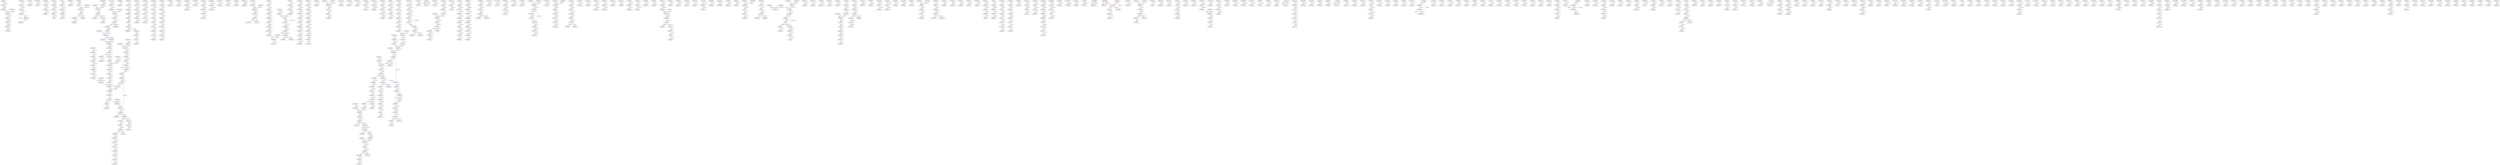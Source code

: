 digraph {
nodesep = 0.5;
15584498 [style=filled fillcolor="white"]
686223538 [style=filled fillcolor="white"]
-622648820 [style=filled fillcolor="white"]
622648820 [style=filled fillcolor="white"]
-38259987 [style=filled fillcolor="white"]
-569828271 [style=filled fillcolor="white"]
569828271 [style=filled fillcolor="white"]
699035238 [style=filled fillcolor="white"]
-7710841 [style=filled fillcolor="white"]
7710841 [style=filled fillcolor="white"]
-816656162 [style=filled fillcolor="white"]
816656162 [style=filled fillcolor="white"]
975227555 [style=filled fillcolor="white"]
-446161388 [style=filled fillcolor="white"]
650344832 [style=filled fillcolor="white"]
-582277279 [style=filled fillcolor="white"]
582277279 [style=filled fillcolor="white"]
-187482154 [style=filled fillcolor="white"]
187482154 [style=filled fillcolor="white"]
-126972002 [style=filled fillcolor="white"]
808217951 [style=filled fillcolor="white"]
-874962590 [style=filled fillcolor="white"]
874962590 [style=filled fillcolor="white"]
-695812858 [style=filled fillcolor="white"]
764579596 [style=filled fillcolor="white"]
797839729 [style=filled fillcolor="white"]
961923459 [style=filled fillcolor="white"]
-839079108 [style=filled fillcolor="white"]
695812858 [style=filled fillcolor="white"]
-245679779 [style=filled fillcolor="white"]
245679779 [style=filled fillcolor="white"]
-454324630 [style=filled fillcolor="white"]
-964481403 [style=filled fillcolor="white"]
-732530479 [style=filled fillcolor="white"]
-643603984 [style=filled fillcolor="white"]
-503611142 [style=filled fillcolor="white"]
448071942 [style=filled fillcolor="white"]
-696473959 [style=filled fillcolor="white"]
696473959 [style=filled fillcolor="white"]
-193163284 [style=filled fillcolor="white"]
452154191 [style=filled fillcolor="white"]
-224751500 [style=filled fillcolor="white"]
-896819129 [style=filled fillcolor="white"]
896819129 [style=filled fillcolor="white"]
758454072 [style=filled fillcolor="white"]
-653121191 [style=filled fillcolor="white"]
-89867556 [style=filled fillcolor="white"]
89867556 [style=filled fillcolor="white"]
-660897966 [style=filled fillcolor="white"]
-986841015 [style=filled fillcolor="white"]
955314056 [style=filled fillcolor="white"]
183210911 [style=filled fillcolor="white"]
948951303 [style=filled fillcolor="white"]
-391616088 [style=filled fillcolor="white"]
17287110 [style=filled fillcolor="white"]
-33309441 [style=filled fillcolor="white"]
33309441 [style=filled fillcolor="white"]
-274998994 [style=filled fillcolor="white"]
274998994 [style=filled fillcolor="white"]
985928095 [style=filled fillcolor="white"]
-365498029 [style=filled fillcolor="white"]
-113747103 [style=filled fillcolor="white"]
113747103 [style=filled fillcolor="white"]
-975227555 [style=filled fillcolor="white"]
778921179 [style=filled fillcolor="white"]
-56003628 [style=filled fillcolor="white"]
56003628 [style=filled fillcolor="white"]
-948951303 [style=filled fillcolor="white"]
965095978 [style=filled fillcolor="white"]
-587502614 [style=filled fillcolor="white"]
-140243437 [style=filled fillcolor="white"]
140243437 [style=filled fillcolor="white"]
662520550 [style=filled fillcolor="white"]
-657407090 [style=filled fillcolor="white"]
657407090 [style=filled fillcolor="white"]
-635643724 [style=filled fillcolor="white"]
-24516958 [style=filled fillcolor="white"]
24516958 [style=filled fillcolor="white"]
466508060 [style=filled fillcolor="white"]
-231950092 [style=filled fillcolor="white"]
-138503809 [style=filled fillcolor="white"]
672696833 [style=filled fillcolor="white"]
286797922 [style=filled fillcolor="white"]
-858703887 [style=filled fillcolor="white"]
-855637789 [style=filled fillcolor="white"]
855637789 [style=filled fillcolor="white"]
-510345307 [style=filled fillcolor="white"]
510345307 [style=filled fillcolor="white"]
-176860325 [style=filled fillcolor="white"]
176860325 [style=filled fillcolor="white"]
593650108 [style=filled fillcolor="white"]
-370835772 [style=filled fillcolor="white"]
939175948 [style=filled fillcolor="white"]
-566414134 [style=filled fillcolor="white"]
112838167 [style=filled fillcolor="white"]
161279874 [style=filled fillcolor="white"]
391616088 [style=filled fillcolor="white"]
291658593 [style=filled fillcolor="white"]
513573189 [style=filled fillcolor="white"]
249704102 [style=filled fillcolor="white"]
-314521798 [style=filled fillcolor="white"]
314521798 [style=filled fillcolor="white"]
200996178 [style=filled fillcolor="white"]
-569117031 [style=filled fillcolor="white"]
569117031 [style=filled fillcolor="white"]
-539109651 [style=filled fillcolor="white"]
539109651 [style=filled fillcolor="white"]
-763060949 [style=filled fillcolor="white"]
-605664243 [style=filled fillcolor="white"]
605664243 [style=filled fillcolor="white"]
-367858725 [style=filled fillcolor="white"]
367858725 [style=filled fillcolor="white"]
-18958307 [style=filled fillcolor="white"]
18958307 [style=filled fillcolor="white"]
-601738260 [style=filled fillcolor="white"]
601738260 [style=filled fillcolor="white"]
-118736824 [style=filled fillcolor="white"]
-662520550 [style=filled fillcolor="white"]
118736824 [style=filled fillcolor="white"]
-794764032 [style=filled fillcolor="white"]
794764032 [style=filled fillcolor="white"]
504627979 [style=filled fillcolor="white"]
-94557328 [style=filled fillcolor="white"]
-734311227 [style=filled fillcolor="white"]
-170037316 [style=filled fillcolor="white"]
170037316 [style=filled fillcolor="white"]
746208041 [style=filled fillcolor="white"]
156943014 [style=filled fillcolor="white"]
-689053733 [style=filled fillcolor="white"]
-539647918 [style=filled fillcolor="white"]
-309180092 [style=filled fillcolor="white"]
309180092 [style=filled fillcolor="white"]
662757099 [style=filled fillcolor="white"]
813494163 [style=filled fillcolor="white"]
734311227 [style=filled fillcolor="white"]
-367600835 [style=filled fillcolor="white"]
-308095828 [style=filled fillcolor="white"]
-601566523 [style=filled fillcolor="white"]
601566523 [style=filled fillcolor="white"]
374581044 [style=filled fillcolor="white"]
-89926817 [style=filled fillcolor="white"]
89926817 [style=filled fillcolor="white"]
894704983 [style=filled fillcolor="white"]
938714134 [style=filled fillcolor="white"]
-84817255 [style=filled fillcolor="white"]
290980981 [style=filled fillcolor="white"]
-297234223 [style=filled fillcolor="white"]
297234223 [style=filled fillcolor="white"]
703720355 [style=filled fillcolor="white"]
965823740 [style=filled fillcolor="white"]
-443488717 [style=filled fillcolor="white"]
443488717 [style=filled fillcolor="white"]
-333913840 [style=filled fillcolor="white"]
333913840 [style=filled fillcolor="white"]
-234595462 [style=filled fillcolor="white"]
234595462 [style=filled fillcolor="white"]
-842190541 [style=filled fillcolor="white"]
439040065 [style=filled fillcolor="white"]
-136474427 [style=filled fillcolor="white"]
136474427 [style=filled fillcolor="white"]
-83877127 [style=filled fillcolor="white"]
83877127 [style=filled fillcolor="white"]
575557663 [style=filled fillcolor="white"]
-585896838 [style=filled fillcolor="white"]
546100619 [style=filled fillcolor="white"]
-626097621 [style=filled fillcolor="white"]
626097621 [style=filled fillcolor="white"]
-672696833 [style=filled fillcolor="white"]
-717883656 [style=filled fillcolor="white"]
421669991 [style=filled fillcolor="white"]
717883656 [style=filled fillcolor="white"]
-858816899 [style=filled fillcolor="white"]
858816899 [style=filled fillcolor="white"]
-839150395 [style=filled fillcolor="white"]
839150395 [style=filled fillcolor="white"]
-668826834 [style=filled fillcolor="white"]
637024685 [style=filled fillcolor="white"]
912045415 [style=filled fillcolor="white"]
-346466195 [style=filled fillcolor="white"]
136242362 [style=filled fillcolor="white"]
-684058743 [style=filled fillcolor="white"]
6750160 [style=filled fillcolor="white"]
684058743 [style=filled fillcolor="white"]
532628653 [style=filled fillcolor="white"]
-285863876 [style=filled fillcolor="white"]
285863876 [style=filled fillcolor="white"]
808078062 [style=filled fillcolor="white"]
-699035238 [style=filled fillcolor="white"]
-887546528 [style=filled fillcolor="white"]
-291658593 [style=filled fillcolor="white"]
887546528 [style=filled fillcolor="white"]
83223553 [style=filled fillcolor="white"]
-849219082 [style=filled fillcolor="white"]
849219082 [style=filled fillcolor="white"]
-19281650 [style=filled fillcolor="white"]
19281650 [style=filled fillcolor="white"]
-716188248 [style=filled fillcolor="white"]
-771887232 [style=filled fillcolor="white"]
771887232 [style=filled fillcolor="white"]
621966318 [style=filled fillcolor="white"]
103571028 [style=filled fillcolor="white"]
193163284 [style=filled fillcolor="white"]
965038227 [style=filled fillcolor="white"]
-953719163 [style=filled fillcolor="white"]
349750516 [style=filled fillcolor="white"]
-123154304 [style=filled fillcolor="white"]
123154304 [style=filled fillcolor="white"]
-229558484 [style=filled fillcolor="white"]
-206645144 [style=filled fillcolor="white"]
-473375481 [style=filled fillcolor="white"]
-652252912 [style=filled fillcolor="white"]
652252912 [style=filled fillcolor="white"]
-997939547 [style=filled fillcolor="white"]
231264869 [style=filled fillcolor="white"]
643603984 [style=filled fillcolor="white"]
836298701 [style=filled fillcolor="white"]
-360742730 [style=filled fillcolor="white"]
-231264869 [style=filled fillcolor="white"]
879513033 [style=filled fillcolor="white"]
519813381 [style=filled fillcolor="white"]
-287819205 [style=filled fillcolor="white"]
-985928095 [style=filled fillcolor="white"]
110678158 [style=filled fillcolor="white"]
-652654417 [style=filled fillcolor="white"]
-214980241 [style=filled fillcolor="white"]
531458380 [style=filled fillcolor="white"]
214980241 [style=filled fillcolor="white"]
769236294 [style=filled fillcolor="white"]
340318470 [style=filled fillcolor="white"]
-650344832 [style=filled fillcolor="white"]
-435966942 [style=filled fillcolor="white"]
-907394008 [style=filled fillcolor="white"]
772555689 [style=filled fillcolor="white"]
367600835 [style=filled fillcolor="white"]
-955536775 [style=filled fillcolor="white"]
955536775 [style=filled fillcolor="white"]
573026398 [style=filled fillcolor="white"]
-132576367 [style=filled fillcolor="white"]
-1593759 [style=filled fillcolor="white"]
843873301 [style=filled fillcolor="white"]
-575557663 [style=filled fillcolor="white"]
-588674699 [style=filled fillcolor="white"]
-575129090 [style=filled fillcolor="white"]
-249704102 [style=filled fillcolor="white"]
888764434 [style=filled fillcolor="white"]
-146507303 [style=filled fillcolor="white"]
-677452900 [style=filled fillcolor="white"]
575129090 [style=filled fillcolor="white"]
-657679850 [style=filled fillcolor="white"]
657679850 [style=filled fillcolor="white"]
314497101 [style=filled fillcolor="white"]
673118174 [style=filled fillcolor="white"]
-452154191 [style=filled fillcolor="white"]
839079108 [style=filled fillcolor="white"]
-751713926 [style=filled fillcolor="white"]
87245034 [style=filled fillcolor="white"]
-255472467 [style=filled fillcolor="white"]
25652678 [style=filled fillcolor="white"]
-991234824 [style=filled fillcolor="white"]
-374581044 [style=filled fillcolor="white"]
-750212695 [style=filled fillcolor="white"]
-507460455 [style=filled fillcolor="white"]
950483630 [style=filled fillcolor="white"]
-83223553 [style=filled fillcolor="white"]
94557328 [style=filled fillcolor="white"]
-530149752 [style=filled fillcolor="white"]
-626922354 [style=filled fillcolor="white"]
530149752 [style=filled fillcolor="white"]
266922083 [style=filled fillcolor="white"]
-867700781 [style=filled fillcolor="white"]
663125720 [style=filled fillcolor="white"]
-697117230 [style=filled fillcolor="white"]
964481403 [style=filled fillcolor="white"]
697117230 [style=filled fillcolor="white"]
-866332862 [style=filled fillcolor="white"]
-7785103 [style=filled fillcolor="white"]
-912045415 [style=filled fillcolor="white"]
-525588932 [style=filled fillcolor="white"]
446161388 [style=filled fillcolor="white"]
340027862 [style=filled fillcolor="white"]
-523998301 [style=filled fillcolor="white"]
-85340802 [style=filled fillcolor="white"]
85340802 [style=filled fillcolor="white"]
152446692 [style=filled fillcolor="white"]
398827097 [style=filled fillcolor="white"]
458698019 [style=filled fillcolor="white"]
885071417 [style=filled fillcolor="white"]
287819205 [style=filled fillcolor="white"]
247925738 [style=filled fillcolor="white"]
659033593 [style=filled fillcolor="white"]
-86770807 [style=filled fillcolor="white"]
763060949 [style=filled fillcolor="white"]
-499834481 [style=filled fillcolor="white"]
-154895667 [style=filled fillcolor="white"]
154895667 [style=filled fillcolor="white"]
668826834 [style=filled fillcolor="white"]
323290262 [style=filled fillcolor="white"]
125437793 [style=filled fillcolor="white"]
886900485 [style=filled fillcolor="white"]
523998301 [style=filled fillcolor="white"]
365498029 [style=filled fillcolor="white"]
827328963 [style=filled fillcolor="white"]
-947644041 [style=filled fillcolor="white"]
-163883591 [style=filled fillcolor="white"]
947644041 [style=filled fillcolor="white"]
-647343290 [style=filled fillcolor="white"]
255334601 [style=filled fillcolor="white"]
-340027862 [style=filled fillcolor="white"]
-656059234 [style=filled fillcolor="white"]
993374690 [style=filled fillcolor="white"]
-779591067 [style=filled fillcolor="white"]
-593650108 [style=filled fillcolor="white"]
991234824 [style=filled fillcolor="white"]
-768236549 [style=filled fillcolor="white"]
-87245034 [style=filled fillcolor="white"]
-329037871 [style=filled fillcolor="white"]
-699351694 [style=filled fillcolor="white"]
257456743 [style=filled fillcolor="white"]
-466688715 [style=filled fillcolor="white"]
699351694 [style=filled fillcolor="white"]
-152446692 [style=filled fillcolor="white"]
-276032137 [style=filled fillcolor="white"]
255472467 [style=filled fillcolor="white"]
262953185 [style=filled fillcolor="white"]
-546100619 [style=filled fillcolor="white"]
727622071 [style=filled fillcolor="white"]
628769773 [style=filled fillcolor="white"]
-954661420 [style=filled fillcolor="white"]
954661420 [style=filled fillcolor="white"]
419195284 [style=filled fillcolor="white"]
-734751430 [style=filled fillcolor="white"]
-897113556 [style=filled fillcolor="white"]
779591067 [style=filled fillcolor="white"]
897113556 [style=filled fillcolor="white"]
656059234 [style=filled fillcolor="white"]
-490039771 [style=filled fillcolor="white"]
-399821317 [style=filled fillcolor="white"]
522209942 [style=filled fillcolor="white"]
-628769773 [style=filled fillcolor="white"]
-842222436 [style=filled fillcolor="white"]
660897966 [style=filled fillcolor="white"]
91753351 [style=filled fillcolor="white"]
574891369 [style=filled fillcolor="white"]
147870245 [style=filled fillcolor="white"]
-245717467 [style=filled fillcolor="white"]
-808113006 [style=filled fillcolor="white"]
265928747 [style=filled fillcolor="white"]
616655719 [style=filled fillcolor="white"]
713877098 [style=filled fillcolor="white"]
-573026398 [style=filled fillcolor="white"]
308099573 [style=filled fillcolor="white"]
87228262 [style=filled fillcolor="white"]
-993374690 [style=filled fillcolor="white"]
-765350472 [style=filled fillcolor="white"]
769468445 [style=filled fillcolor="white"]
-673118174 [style=filled fillcolor="white"]
118299659 [style=filled fillcolor="white"]
-527079426 [style=filled fillcolor="white"]
536892237 [style=filled fillcolor="white"]
-340318470 [style=filled fillcolor="white"]
269618874 [style=filled fillcolor="white"]
827176395 [style=filled fillcolor="white"]
338234713 [style=filled fillcolor="white"]
-278013088 [style=filled fillcolor="white"]
-871812106 [style=filled fillcolor="white"]
-592280091 [style=filled fillcolor="white"]
-369729729 [style=filled fillcolor="white"]
-252395500 [style=filled fillcolor="white"]
308296238 [style=filled fillcolor="white"]
369729729 [style=filled fillcolor="white"]
-246377680 [style=filled fillcolor="white"]
-103571028 [style=filled fillcolor="white"]
11065268 [style=filled fillcolor="white"]
469307306 [style=filled fillcolor="white"]
-646408250 [style=filled fillcolor="white"]
936475652 [style=filled fillcolor="white"]
7785103 [style=filled fillcolor="white"]
-389685009 [style=filled fillcolor="white"]
405035290 [style=filled fillcolor="white"]
-448071942 [style=filled fillcolor="white"]
-35392494 [style=filled fillcolor="white"]
35392494 [style=filled fillcolor="white"]
603989006 [style=filled fillcolor="white"]
-92642396 [style=filled fillcolor="white"]
623145214 [style=filled fillcolor="white"]
-11065268 [style=filled fillcolor="white"]
-513573189 [style=filled fillcolor="white"]
635643724 [style=filled fillcolor="white"]
-574392921 [style=filled fillcolor="white"]
574392921 [style=filled fillcolor="white"]
-977807537 [style=filled fillcolor="white"]
-621964564 [style=filled fillcolor="white"]
399050618 [style=filled fillcolor="white"]
117058574 [style=filled fillcolor="white"]
815231495 [style=filled fillcolor="white"]
896144958 [style=filled fillcolor="white"]
-307953185 [style=filled fillcolor="white"]
-827176395 [style=filled fillcolor="white"]
-808833551 [style=filled fillcolor="white"]
-136242362 [style=filled fillcolor="white"]
808833551 [style=filled fillcolor="white"]
-193476159 [style=filled fillcolor="white"]
145504925 [style=filled fillcolor="white"]
867700781 [style=filled fillcolor="white"]
75657802 [style=filled fillcolor="white"]
813952051 [style=filled fillcolor="white"]
-439040065 [style=filled fillcolor="white"]
-825550305 [style=filled fillcolor="white"]
-766387462 [style=filled fillcolor="white"]
-3352329 [style=filled fillcolor="white"]
-797839729 [style=filled fillcolor="white"]
766387462 [style=filled fillcolor="white"]
589001082 [style=filled fillcolor="white"]
-729333815 [style=filled fillcolor="white"]
-891837219 [style=filled fillcolor="white"]
-421196457 [style=filled fillcolor="white"]
793222688 [style=filled fillcolor="white"]
-328528333 [style=filled fillcolor="white"]
163883591 [style=filled fillcolor="white"]
206645144 [style=filled fillcolor="white"]
-424409290 [style=filled fillcolor="white"]
351377393 [style=filled fillcolor="white"]
-596728217 [style=filled fillcolor="white"]
837674672 [style=filled fillcolor="white"]
545582109 [style=filled fillcolor="white"]
975464387 [style=filled fillcolor="white"]
-519813381 [style=filled fillcolor="white"]
-277879940 [style=filled fillcolor="white"]
397576455 [style=filled fillcolor="white"]
-793222688 [style=filled fillcolor="white"]
154401596 [style=filled fillcolor="white"]
-220888741 [style=filled fillcolor="white"]
370835772 [style=filled fillcolor="white"]
329037871 [style=filled fillcolor="white"]
-286797922 [style=filled fillcolor="white"]
768236549 [style=filled fillcolor="white"]
655628710 [style=filled fillcolor="white"]
-464365148 [style=filled fillcolor="white"]
-778921179 [style=filled fillcolor="white"]
-662757099 [style=filled fillcolor="white"]
71855973 [style=filled fillcolor="white"]
332101048 [style=filled fillcolor="white"]
-649009695 [style=filled fillcolor="white"]
-28187585 [style=filled fillcolor="white"]
-823324953 [style=filled fillcolor="white"]
-679675531 [style=filled fillcolor="white"]
309555749 [style=filled fillcolor="white"]
979223125 [style=filled fillcolor="white"]
-967078424 [style=filled fillcolor="white"]
-832037336 [style=filled fillcolor="white"]
891837219 [style=filled fillcolor="white"]
-462243310 [style=filled fillcolor="white"]
-498172401 [style=filled fillcolor="white"]
-832830645 [style=filled fillcolor="white"]
245604692 [style=filled fillcolor="white"]
38259987 [style=filled fillcolor="white"]
-728344597 [style=filled fillcolor="white"]
-760225948 [style=filled fillcolor="white"]
-464566415 [style=filled fillcolor="white"]
716188248 [style=filled fillcolor="white"]
-686223538 [style=filled fillcolor="white"]
-60070109 [style=filled fillcolor="white"]
493307085 [style=filled fillcolor="white"]
-376927195 [style=filled fillcolor="white"]
-727622071 [style=filled fillcolor="white"]
448147978 [style=filled fillcolor="white"]
-87228262 [style=filled fillcolor="white"]
-745524008 [style=filled fillcolor="white"]
88459211 [style=filled fillcolor="white"]
-183210911 [style=filled fillcolor="white"]
714775049 [style=filled fillcolor="white"]
279275544 [style=filled fillcolor="white"]
-514591638 [style=filled fillcolor="white"]
147559240 [style=filled fillcolor="white"]
-737393945 [style=filled fillcolor="white"]
-589001082 [style=filled fillcolor="white"]
970190728 [style=filled fillcolor="white"]
-6750160 [style=filled fillcolor="white"]
647343290 [style=filled fillcolor="white"]
-98071793 [style=filled fillcolor="white"]
-785573814 [style=filled fillcolor="white"]
245717467 [style=filled fillcolor="white"]
-112838167 [style=filled fillcolor="white"]
-218268913 [style=filled fillcolor="white"]
437694779 [style=filled fillcolor="white"]
749180746 [style=filled fillcolor="white"]
585896838 [style=filled fillcolor="white"]
147888346 [style=filled fillcolor="white"]
288630484 [style=filled fillcolor="white"]
-129624878 [style=filled fillcolor="white"]
28187585 [style=filled fillcolor="white"]
-570561989 [style=filled fillcolor="white"]
-955314056 [style=filled fillcolor="white"]
-879513033 [style=filled fillcolor="white"]
572447301 [style=filled fillcolor="white"]
224751500 [style=filled fillcolor="white"]
825550305 [style=filled fillcolor="white"]
-25652678 [style=filled fillcolor="white"]
466738379 [style=filled fillcolor="white"]
-229939696 [style=filled fillcolor="white"]
-117058574 [style=filled fillcolor="white"]
808113006 [style=filled fillcolor="white"]
261208799 [style=filled fillcolor="white"]
-902695381 [style=filled fillcolor="white"]
249478946 [style=filled fillcolor="white"]
-740938604 [style=filled fillcolor="white"]
-819754297 [style=filled fillcolor="white"]
-813952051 [style=filled fillcolor="white"]
278013088 [style=filled fillcolor="white"]
-225136810 [style=filled fillcolor="white"]
-726484260 [style=filled fillcolor="white"]
861361721 [style=filled fillcolor="white"]
-335070144 [style=filled fillcolor="white"]
-130769633 [style=filled fillcolor="white"]
342517266 [style=filled fillcolor="white"]
-842643847 [style=filled fillcolor="white"]
86770807 [style=filled fillcolor="white"]
47977793 [style=filled fillcolor="white"]
-545582109 [style=filled fillcolor="white"]
514591638 [style=filled fillcolor="white"]
-302200477 [style=filled fillcolor="white"]
464566415 [style=filled fillcolor="white"]
473375481 [style=filled fillcolor="white"]
-469307306 [style=filled fillcolor="white"]
-261208799 [style=filled fillcolor="white"]
346466195 [style=filled fillcolor="white"]
-103103519 [style=filled fillcolor="white"]
527079426 [style=filled fillcolor="white"]
710212421 [style=filled fillcolor="white"]
-807841899 [style=filled fillcolor="white"]
-260253781 [style=filled fillcolor="white"]
138503809 [style=filled fillcolor="white"]
690802576 [style=filled fillcolor="white"]
-510657699 [style=filled fillcolor="white"]
341066907 [style=filled fillcolor="white"]
592280091 [style=filled fillcolor="white"]
-448012649 [style=filled fillcolor="white"]
-338234713 [style=filled fillcolor="white"]
-154401596 [style=filled fillcolor="white"]
-366565914 [style=filled fillcolor="white"]
649009695 [style=filled fillcolor="white"]
405537577 [style=filled fillcolor="white"]
835509997 [style=filled fillcolor="white"]
740938604 [style=filled fillcolor="white"]
-655628710 [style=filled fillcolor="white"]
734751430 [style=filled fillcolor="white"]
967078424 [style=filled fillcolor="white"]
787433061 [style=filled fillcolor="white"]
-310607625 [style=filled fillcolor="white"]
144828504 [style=filled fillcolor="white"]
539647918 [style=filled fillcolor="white"]
596728217 [style=filled fillcolor="white"]
896365970 [style=filled fillcolor="white"]
-466738379 [style=filled fillcolor="white"]
-255334601 [style=filled fillcolor="white"]
-769468445 [style=filled fillcolor="white"]
-925812098 [style=filled fillcolor="white"]
-965095978 [style=filled fillcolor="white"]
-938714134 [style=filled fillcolor="white"]
130036321 [style=filled fillcolor="white"]
-315952419 [style=filled fillcolor="white"]
-896365970 [style=filled fillcolor="white"]
551967115 [style=filled fillcolor="white"]
-287153387 [style=filled fillcolor="white"]
-478134606 [style=filled fillcolor="white"]
366565914 [style=filled fillcolor="white"]
-556243998 [style=filled fillcolor="white"]
842643847 [style=filled fillcolor="white"]
510657699 [style=filled fillcolor="white"]
849278678 [style=filled fillcolor="white"]
842222436 [style=filled fillcolor="white"]
307435199 [style=filled fillcolor="white"]
-749180746 [style=filled fillcolor="white"]
-764579596 [style=filled fillcolor="white"]
-323290262 [style=filled fillcolor="white"]
653121191 [style=filled fillcolor="white"]
-744704986 [style=filled fillcolor="white"]
-39383937 [style=filled fillcolor="white"]
-886836247 [style=filled fillcolor="white"]
-147870245 [style=filled fillcolor="white"]
261912560 [style=filled fillcolor="white"]
785573814 [style=filled fillcolor="white"]
-117996854 [style=filled fillcolor="white"]
650106360 [style=filled fillcolor="white"]
-15584498 [style=filled fillcolor="white"]
807841899 [style=filled fillcolor="white"]
435966942 [style=filled fillcolor="white"]
-981818958 [style=filled fillcolor="white"]
287153387 [style=filled fillcolor="white"]
-746208041 [style=filled fillcolor="white"]
-827328963 [style=filled fillcolor="white"]
54811883 [style=filled fillcolor="white"]
-160971425 [style=filled fillcolor="white"]
-979223125 [style=filled fillcolor="white"]
726484260 [style=filled fillcolor="white"]
-843873301 [style=filled fillcolor="white"]
745524008 [style=filled fillcolor="white"]
260253781 [style=filled fillcolor="white"]
164621646 [style=filled fillcolor="white"]
-266922083 [style=filled fillcolor="white"]
-251076013 [style=filled fillcolor="white"]
-777547571 [style=filled fillcolor="white"]
588674699 [style=filled fillcolor="white"]
-896144958 [style=filled fillcolor="white"]
376927195 [style=filled fillcolor="white"]
-147559240 [style=filled fillcolor="white"]
869300846 [style=filled fillcolor="white"]
-536892237 [style=filled fillcolor="white"]
-813494163 [style=filled fillcolor="white"]
-344603513 [style=filled fillcolor="white"]
972350736 [style=filled fillcolor="white"]
424565860 [style=filled fillcolor="white"]
947484189 [style=filled fillcolor="white"]
-424565860 [style=filled fillcolor="white"]
-234172890 [style=filled fillcolor="white"]
-123182674 [style=filled fillcolor="white"]
-947484189 [style=filled fillcolor="white"]
160971425 [style=filled fillcolor="white"]
902695381 [style=filled fillcolor="white"]
-125437793 [style=filled fillcolor="white"]
858703887 [style=filled fillcolor="white"]
-972350736 [style=filled fillcolor="white"]
-836298701 [style=filled fillcolor="white"]
313365793 [style=filled fillcolor="white"]
-349750516 [style=filled fillcolor="white"]
103103519 [style=filled fillcolor="white"]
-623145214 [style=filled fillcolor="white"]
-539752124 [style=filled fillcolor="white"]
-130564702 [style=filled fillcolor="white"]
-247925738 [style=filled fillcolor="white"]
857422379 [style=filled fillcolor="white"]
130769633 [style=filled fillcolor="white"]
-936475652 [style=filled fillcolor="white"]
-742477253 [style=filled fillcolor="white"]
276032137 [style=filled fillcolor="white"]
-316106024 [style=filled fillcolor="white"]
-597787667 [style=filled fillcolor="white"]
-779975139 [style=filled fillcolor="white"]
866332862 [style=filled fillcolor="white"]
-970190728 [style=filled fillcolor="white"]
-341066907 [style=filled fillcolor="white"]
549397599 [style=filled fillcolor="white"]
-159636433 [style=filled fillcolor="white"]
98071793 [style=filled fillcolor="white"]
-308296238 [style=filled fillcolor="white"]
-817763608 [style=filled fillcolor="white"]
-75657802 [style=filled fillcolor="white"]
-492473909 [style=filled fillcolor="white"]
679675531 [style=filled fillcolor="white"]
842190541 [style=filled fillcolor="white"]
755779131 [style=filled fillcolor="white"]
421196457 [style=filled fillcolor="white"]
472291406 [style=filled fillcolor="white"]
677452900 [style=filled fillcolor="white"]
981580767 [style=filled fillcolor="white"]
-719396177 [style=filled fillcolor="white"]
886836247 [style=filled fillcolor="white"]
-254082123 [style=filled fillcolor="white"]
-224521605 [style=filled fillcolor="white"]
473618042 [style=filled fillcolor="white"]
-551967115 [style=filled fillcolor="white"]
223372826 [style=filled fillcolor="white"]
819754297 [style=filled fillcolor="white"]
389685009 [style=filled fillcolor="white"]
39383937 [style=filled fillcolor="white"]
3352329 [style=filled fillcolor="white"]
-59157583 [style=filled fillcolor="white"]
401119536 [style=filled fillcolor="white"]
60070109 [style=filled fillcolor="white"]
-405035290 [style=filled fillcolor="white"]
-290980981 [style=filled fillcolor="white"]
251191689 [style=filled fillcolor="white"]
-710212421 [style=filled fillcolor="white"]
-251191689 [style=filled fillcolor="white"]
337658205 [style=filled fillcolor="white"]
498172401 [style=filled fillcolor="white"]
-836788012 [style=filled fillcolor="white"]
-130036321 [style=filled fillcolor="white"]
424409290 [style=filled fillcolor="white"]
-240631056 [style=filled fillcolor="white"]
272175803 [style=filled fillcolor="white"]
-466508060 [style=filled fillcolor="white"]
-572447301 [style=filled fillcolor="white"]
403549064 [style=filled fillcolor="white"]
-272175803 [style=filled fillcolor="white"]
-950483630 [style=filled fillcolor="white"]
729333815 [style=filled fillcolor="white"]
693333270 [style=filled fillcolor="white"]
-164621646 [style=filled fillcolor="white"]
-102571113 [style=filled fillcolor="white"]
-373705324 [style=filled fillcolor="white"]
-693333270 [style=filled fillcolor="white"]
252395500 [style=filled fillcolor="white"]
745061609 [style=filled fillcolor="white"]
612463816 [style=filled fillcolor="white"]
-714775049 [style=filled fillcolor="white"]
-893759359 [style=filled fillcolor="white"]
240631056 [style=filled fillcolor="white"]
556243998 [style=filled fillcolor="white"]
254082123 [style=filled fillcolor="white"]
-849278678 [style=filled fillcolor="white"]
893759359 [style=filled fillcolor="white"]
-437694779 [style=filled fillcolor="white"]
328528333 [style=filled fillcolor="white"]
-144828504 [style=filled fillcolor="white"]
535843312 [style=filled fillcolor="white"]
897529484 [style=filled fillcolor="white"]
587502614 [style=filled fillcolor="white"]
750212695 [style=filled fillcolor="white"]
-405537577 [style=filled fillcolor="white"]
-91753351 [style=filled fillcolor="white"]
133318242 [style=filled fillcolor="white"]
598572013 [style=filled fillcolor="white"]
-223372826 [style=filled fillcolor="white"]
-612463816 [style=filled fillcolor="white"]
348779139 [style=filled fillcolor="white"]
-200996178 [style=filled fillcolor="white"]
251076013 [style=filled fillcolor="white"]
-403549064 [style=filled fillcolor="white"]
-348779139 [style=filled fillcolor="white"]
977807537 [style=filled fillcolor="white"]
656400286 [style=filled fillcolor="white"]
-869300846 [style=filled fillcolor="white"]
836788012 [style=filled fillcolor="white"]
-532628653 [style=filled fillcolor="white"]
-535843312 [style=filled fillcolor="white"]
923414076 [style=filled fillcolor="white"]
293336529 [style=filled fillcolor="white"]
-885071417 [style=filled fillcolor="white"]
579400725 [style=filled fillcolor="white"]
-293336529 [style=filled fillcolor="white"]
646408250 [style=filled fillcolor="white"]
832830645 [style=filled fillcolor="white"]
-325472098 [style=filled fillcolor="white"]
444646488 [style=filled fillcolor="white"]
-421669991 [style=filled fillcolor="white"]
448012649 [style=filled fillcolor="white"]
-444646488 [style=filled fillcolor="white"]
896929429 [style=filled fillcolor="white"]
-896929429 [style=filled fillcolor="white"]
514174685 [style=filled fillcolor="white"]
784244757 [style=filled fillcolor="white"]
-38358104 [style=filled fillcolor="white"]
760225948 [style=filled fillcolor="white"]
-784244757 [style=filled fillcolor="white"]
347381385 [style=filled fillcolor="white"]
-246794380 [style=filled fillcolor="white"]
539752124 [style=filled fillcolor="white"]
672735030 [style=filled fillcolor="white"]
315952419 [style=filled fillcolor="white"]
-588304677 [style=filled fillcolor="white"]
-308099573 [style=filled fillcolor="white"]
-3900771 [style=filled fillcolor="white"]
787220788 [style=filled fillcolor="white"]
986841015 [style=filled fillcolor="white"]
499834481 [style=filled fillcolor="white"]
-787220788 [style=filled fillcolor="white"]
-514174685 [style=filled fillcolor="white"]
-458698019 [style=filled fillcolor="white"]
-347381385 [style=filled fillcolor="white"]
485274328 [style=filled fillcolor="white"]
-808078062 [style=filled fillcolor="white"]
765350472 [style=filled fillcolor="white"]
605150589 [style=filled fillcolor="white"]
225136810 [style=filled fillcolor="white"]
-605150589 [style=filled fillcolor="white"]
804882340 [style=filled fillcolor="white"]
-804882340 [style=filled fillcolor="white"]
503611142 [style=filled fillcolor="white"]
-156943014 [style=filled fillcolor="white"]
-522209942 [style=filled fillcolor="white"]
399821317 [style=filled fillcolor="white"]
-473618042 [style=filled fillcolor="white"]
-975464387 [style=filled fillcolor="white"]
652654417 [style=filled fillcolor="white"]
674555978 [style=filled fillcolor="white"]
-291846194 [style=filled fillcolor="white"]
871812106 [style=filled fillcolor="white"]
-666256768 [style=filled fillcolor="white"]
356788263 [style=filled fillcolor="white"]
277879940 [style=filled fillcolor="white"]
-654712673 [style=filled fillcolor="white"]
-857422379 [style=filled fillcolor="white"]
-398827097 [style=filled fillcolor="white"]
-939175948 [style=filled fillcolor="white"]
-397576455 [style=filled fillcolor="white"]
-485274328 [style=filled fillcolor="white"]
815544928 [style=filled fillcolor="white"]
146507303 [style=filled fillcolor="white"]
-531458380 [style=filled fillcolor="white"]
-923414076 [style=filled fillcolor="white"]
-332101048 [style=filled fillcolor="white"]
394369117 [style=filled fillcolor="white"]
-161279874 [style=filled fillcolor="white"]
462243310 [style=filled fillcolor="white"]
-965038227 [style=filled fillcolor="white"]
-314497101 [style=filled fillcolor="white"]
950878174 [style=filled fillcolor="white"]
159597394 [style=filled fillcolor="white"]
-950878174 [style=filled fillcolor="white"]
879484617 [style=filled fillcolor="white"]
-966857818 [style=filled fillcolor="white"]
541030132 [style=filled fillcolor="white"]
-541030132 [style=filled fillcolor="white"]
-808217951 [style=filled fillcolor="white"]
-758454072 [style=filled fillcolor="white"]
607712201 [style=filled fillcolor="white"]
-879484617 [style=filled fillcolor="white"]
-745061609 [style=filled fillcolor="white"]
-227043088 [style=filled fillcolor="white"]
132576367 [style=filled fillcolor="white"]
-257456743 [style=filled fillcolor="white"]
626922354 [style=filled fillcolor="white"]
-146602292 [style=filled fillcolor="white"]
621964564 [style=filled fillcolor="white"]
-837674672 [style=filled fillcolor="white"]
492473909 [style=filled fillcolor="white"]
-579400725 [style=filled fillcolor="white"]
159636433 [style=filled fillcolor="white"]
-865742269 [style=filled fillcolor="white"]
-574891369 [style=filled fillcolor="white"]
490039771 [style=filled fillcolor="white"]
-925923176 [style=filled fillcolor="white"]
123182674 [style=filled fillcolor="white"]
-672735030 [style=filled fillcolor="white"]
131498534 [style=filled fillcolor="white"]
335070144 [style=filled fillcolor="white"]
-493307085 [style=filled fillcolor="white"]
1634568 [style=filled fillcolor="white"]
-1634568 [style=filled fillcolor="white"]
689053733 [style=filled fillcolor="white"]
606163281 [style=filled fillcolor="white"]
865742269 [style=filled fillcolor="white"]
507460455 [style=filled fillcolor="white"]
-891213582 [style=filled fillcolor="white"]
-352612632 [style=filled fillcolor="white"]
101248345 [style=filled fillcolor="white"]
-401119536 [style=filled fillcolor="white"]
-101248345 [style=filled fillcolor="white"]
804744971 [style=filled fillcolor="white"]
552298378 [style=filled fillcolor="white"]
-804744971 [style=filled fillcolor="white"]
193476159 [style=filled fillcolor="white"]
-674555978 [style=filled fillcolor="white"]
-656400286 [style=filled fillcolor="white"]
-888764434 [style=filled fillcolor="white"]
891213582 [style=filled fillcolor="white"]
439924806 [style=filled fillcolor="white"]
-439924806 [style=filled fillcolor="white"]
234172890 [style=filled fillcolor="white"]
663338287 [style=filled fillcolor="white"]
817763608 [style=filled fillcolor="white"]
-663338287 [style=filled fillcolor="white"]
431364640 [style=filled fillcolor="white"]
981818958 [style=filled fillcolor="white"]
-307435199 [style=filled fillcolor="white"]
316106024 [style=filled fillcolor="white"]
-17287110 [style=filled fillcolor="white"]
519387112 [style=filled fillcolor="white"]
-519387112 [style=filled fillcolor="white"]
520938623 [style=filled fillcolor="white"]
454324630 [style=filled fillcolor="white"]
-520938623 [style=filled fillcolor="white"]
59157583 [style=filled fillcolor="white"]
-769236294 [style=filled fillcolor="white"]
-47977793 [style=filled fillcolor="white"]
-703720355 [style=filled fillcolor="white"]
-603989006 [style=filled fillcolor="white"]
220888741 [style=filled fillcolor="white"]
-616655719 [style=filled fillcolor="white"]
-981580767 [style=filled fillcolor="white"]
-71855973 [style=filled fillcolor="white"]
777547571 [style=filled fillcolor="white"]
-718164931 [style=filled fillcolor="white"]
966857818 [style=filled fillcolor="white"]
64936777 [style=filled fillcolor="white"]
823324953 [style=filled fillcolor="white"]
561871899 [style=filled fillcolor="white"]
-621966318 [style=filled fillcolor="white"]
575526265 [style=filled fillcolor="white"]
-575526265 [style=filled fillcolor="white"]
391382545 [style=filled fillcolor="white"]
-861361721 [style=filled fillcolor="white"]
-409565017 [style=filled fillcolor="white"]
525588932 [style=filled fillcolor="white"]
229939696 [style=filled fillcolor="white"]
-650106360 [style=filled fillcolor="white"]
223641243 [style=filled fillcolor="white"]
925812098 [style=filled fillcolor="white"]
464365148 [style=filled fillcolor="white"]
543084722 [style=filled fillcolor="white"]
-342517266 [style=filled fillcolor="white"]
-54811883 [style=filled fillcolor="white"]
-543084722 [style=filled fillcolor="white"]
196423826 [style=filled fillcolor="white"]
-196423826 [style=filled fillcolor="white"]
719396177 [style=filled fillcolor="white"]
-245604692 [style=filled fillcolor="white"]
-835509997 [style=filled fillcolor="white"]
997939547 [style=filled fillcolor="white"]
334473347 [style=filled fillcolor="white"]
73555642 [style=filled fillcolor="white"]
130564702 [style=filled fillcolor="white"]
890563935 [style=filled fillcolor="white"]
-890563935 [style=filled fillcolor="white"]
325472098 [style=filled fillcolor="white"]
-110678158 [style=filled fillcolor="white"]
-561871899 [style=filled fillcolor="white"]
-309555749 [style=filled fillcolor="white"]
566414134 [style=filled fillcolor="white"]
751713926 [style=filled fillcolor="white"]
229558484 [style=filled fillcolor="white"]
38358104 [style=filled fillcolor="white"]
925923176 [style=filled fillcolor="white"]
645457911 [style=filled fillcolor="white"]
-645457911 [style=filled fillcolor="white"]
-637024685 [style=filled fillcolor="white"]
360742730 [style=filled fillcolor="white"]
-549397599 [style=filled fillcolor="white"]
-504627979 [style=filled fillcolor="white"]
-334473347 [style=filled fillcolor="white"]
-356788263 [style=filled fillcolor="white"]
231950092 [style=filled fillcolor="white"]
352612632 [style=filled fillcolor="white"]
307953185 [style=filled fillcolor="white"]
291846194 [style=filled fillcolor="white"]
102571113 [style=filled fillcolor="white"]
-772555689 [style=filled fillcolor="white"]
907394008 [style=filled fillcolor="white"]
-815544928 [style=filled fillcolor="white"]
-391382545 [style=filled fillcolor="white"]
953719163 [style=filled fillcolor="white"]
-4434575 [style=filled fillcolor="white"]
391140981 [style=filled fillcolor="white"]
288262746 [style=filled fillcolor="white"]
-288262746 [style=filled fillcolor="white"]
-261912560 [style=filled fillcolor="white"]
-663125720 [style=filled fillcolor="white"]
146602292 [style=filled fillcolor="white"]
-787433061 [style=filled fillcolor="white"]
-269618874 [style=filled fillcolor="white"]
4434575 [style=filled fillcolor="white"]
742477253 [style=filled fillcolor="white"]
339191157 [style=filled fillcolor="white"]
-429996158 [style=filled fillcolor="white"]
218268913 [style=filled fillcolor="white"]
363142934 [style=filled fillcolor="white"]
-363142934 [style=filled fillcolor="white"]
737393945 [style=filled fillcolor="white"]
328557051 [style=filled fillcolor="white"]
-894704983 [style=filled fillcolor="white"]
744704986 [style=filled fillcolor="white"]
49793002 [style=filled fillcolor="white"]
224521605 [style=filled fillcolor="white"]
-49793002 [style=filled fillcolor="white"]
-713877098 [style=filled fillcolor="white"]
832037336 [style=filled fillcolor="white"]
-118299659 [style=filled fillcolor="white"]
728344597 [style=filled fillcolor="white"]
224839340 [style=filled fillcolor="white"]
-224839340 [style=filled fillcolor="white"]
-141363255 [style=filled fillcolor="white"]
992840742 [style=filled fillcolor="white"]
-992840742 [style=filled fillcolor="white"]
699458606 [style=filled fillcolor="white"]
597262256 [style=filled fillcolor="white"]
-147888346 [style=filled fillcolor="white"]
587763208 [style=filled fillcolor="white"]
-587763208 [style=filled fillcolor="white"]
45438655 [style=filled fillcolor="white"]
-45438655 [style=filled fillcolor="white"]
-399050618 [style=filled fillcolor="white"]
-339191157 [style=filled fillcolor="white"]
732530479 [style=filled fillcolor="white"]
-88459211 [style=filled fillcolor="white"]
-145504925 [style=filled fillcolor="white"]
-449981397 [style=filled fillcolor="white"]
246377680 [style=filled fillcolor="white"]
-78573622 [style=filled fillcolor="white"]
92642396 [style=filled fillcolor="white"]
3900771 [style=filled fillcolor="white"]
-265528422 [style=filled fillcolor="white"]
191967001 [style=filled fillcolor="white"]
-191967001 [style=filled fillcolor="white"]
710389302 [style=filled fillcolor="white"]
-710389302 [style=filled fillcolor="white"]
117996854 [style=filled fillcolor="white"]
310607625 [style=filled fillcolor="white"]
-223641243 [style=filled fillcolor="white"]
-391140981 [style=filled fillcolor="white"]
-815231495 [style=filled fillcolor="white"]
-606163281 [style=filled fillcolor="white"]
-159597394 [style=filled fillcolor="white"]
344603513 [style=filled fillcolor="white"]
718164931 [style=filled fillcolor="white"]
141363255 [style=filled fillcolor="white"]
251113755 [style=filled fillcolor="white"]
265528422 [style=filled fillcolor="white"]
654712673 [style=filled fillcolor="white"]
-251113755 [style=filled fillcolor="white"]
-328557051 [style=filled fillcolor="white"]
-755779131 [style=filled fillcolor="white"]
-188377569 [style=filled fillcolor="white"]
-36927334 [style=filled fillcolor="white"]
-279275544 [style=filled fillcolor="white"]
302200477 [style=filled fillcolor="white"]
-265928747 [style=filled fillcolor="white"]
429996158 [style=filled fillcolor="white"]
-699458606 [style=filled fillcolor="white"]
-394369117 [style=filled fillcolor="white"]
779975139 [style=filled fillcolor="white"]
588304677 [style=filled fillcolor="white"]
570561989 [style=filled fillcolor="white"]
-965823740 [style=filled fillcolor="white"]
36927334 [style=filled fillcolor="white"]
377159283 [style=filled fillcolor="white"]
-377159283 [style=filled fillcolor="white"]
-249478946 [style=filled fillcolor="white"]
-897529484 [style=filled fillcolor="white"]
-690802576 [style=filled fillcolor="white"]
554063663 [style=filled fillcolor="white"]
-554063663 [style=filled fillcolor="white"]
246794380 [style=filled fillcolor="white"]
-552298378 [style=filled fillcolor="white"]
452921586 [style=filled fillcolor="white"]
-597262256 [style=filled fillcolor="white"]
-452921586 [style=filled fillcolor="white"]
-288630484 [style=filled fillcolor="white"]
911536104 [style=filled fillcolor="white"]
-313365793 [style=filled fillcolor="white"]
-961923459 [style=filled fillcolor="white"]
654372983 [style=filled fillcolor="white"]
227043088 [style=filled fillcolor="white"]
-911536104 [style=filled fillcolor="white"]
-133318242 [style=filled fillcolor="white"]
976103613 [style=filled fillcolor="white"]
-976103613 [style=filled fillcolor="white"]
-64936777 [style=filled fillcolor="white"]
1593759 [style=filled fillcolor="white"]
-607712201 [style=filled fillcolor="white"]
373705324 [style=filled fillcolor="white"]
126972002 [style=filled fillcolor="white"]
-262953185 [style=filled fillcolor="white"]
-654372983 [style=filled fillcolor="white"]
129624878 [style=filled fillcolor="white"]
12985026 [style=filled fillcolor="white"]
-12985026 [style=filled fillcolor="white"]
409565017 [style=filled fillcolor="white"]
-337658205 [style=filled fillcolor="white"]
-886900485 [style=filled fillcolor="white"]
-431364640 [style=filled fillcolor="white"]
466688715 [style=filled fillcolor="white"]
-448147978 [style=filled fillcolor="white"]
-659033593 [style=filled fillcolor="white"]
478134606 [style=filled fillcolor="white"]
482631421 [style=filled fillcolor="white"]
-482631421 [style=filled fillcolor="white"]
78573622 [style=filled fillcolor="white"]
-73555642 [style=filled fillcolor="white"]
898418545 [style=filled fillcolor="white"]
666256768 [style=filled fillcolor="white"]
449981397 [style=filled fillcolor="white"]
-898418545 [style=filled fillcolor="white"]
698971560 [style=filled fillcolor="white"]
-698971560 [style=filled fillcolor="white"]
938809569 [style=filled fillcolor="white"]
-938809569 [style=filled fillcolor="white"]
-419195284 [style=filled fillcolor="white"]
188377569 [style=filled fillcolor="white"]
934542946 [style=filled fillcolor="white"]
-934542946 [style=filled fillcolor="white"]
-131498534 [style=filled fillcolor="white"]
84817255 [style=filled fillcolor="white"]
-351377393 [style=filled fillcolor="white"]
308095828 [style=filled fillcolor="white"]
-472291406 [style=filled fillcolor="white"]
597787667 [style=filled fillcolor="white"]
-598572013 [style=filled fillcolor="white"]
"15584498" -> "-287153387" [label="T2362(0+2)", color="blue", penwidth=1]
"686223538" -> "-575129090" [label="A25(3+0)", color="red", penwidth=1]
"622648820" -> "83223553" [label="A296(1+2)", color="black", penwidth=1]
"-569828271" -> "7710841" [label="T69(1+2)", color="black", penwidth=1]
"569828271" -> "-808217951" [label="C1(2+3)", color="black", penwidth=1]
"-7710841" -> "569828271" [label="G69(1+2)", color="black", penwidth=1]
"-816656162" -> "985928095" [label="C144(0+2)", color="blue", penwidth=1]
"816656162" -> "-727622071" [label="A21(0+3)", color="blue", penwidth=1]
"975227555" -> "-126972002" [label="C1(2+7)", color="black", penwidth=1]
"650344832" -> "-898418545" [label="T3(3+1)", color="black", penwidth=1]
"-582277279" -> "-842222436" [label="T202(1+3)", color="black", penwidth=1]
"582277279" -> "607712201" [label="T77(1+2)", color="black", penwidth=1]
"-187482154" -> "-601738260" [label="C22(2+0)", color="red", penwidth=1]
"-126972002" -> "323290262" [label="A224(2+0)", color="red", penwidth=1]
"-126972002" -> "-839079108" [label="G6(0+7)", color="blue", penwidth=1]
"808217951" -> "-569828271" [label="C1(2+3)", color="black", penwidth=1]
"874962590" -> "-621964564" [label="G452(0+2)", color="blue", penwidth=1]
"-695812858" -> "-897529484" [label="T4147(2+1)", color="black", penwidth=1]
"764579596" -> "-117058574" [label="C463(2+1)", color="black", penwidth=1]
"797839729" -> "245604692" [label="G14(0+6)", color="blue", penwidth=1]
"961923459" -> "837674672" [label="T25(0+2)", color="blue", penwidth=1]
"-839079108" -> "-953719163" [label="T3(0+9)", color="blue", penwidth=1]
"695812858" -> "657679850" [label="C2674(2+0)", color="red", penwidth=1]
"-245679779" -> "-130769633" [label="C426(1+2)", color="black", penwidth=1]
"-454324630" -> "513573189" [label="A1(2+1)", color="black", penwidth=1]
"-643603984" -> "366565914" [label="T680(2+1)", color="black", penwidth=1]
"448071942" -> "18958307" [label="C195(0+2)", color="blue", penwidth=1]
"696473959" -> "-340318470" [label="C82(0+2)", color="blue", penwidth=1]
"-193163284" -> "310607625" [label="G25(0+2)", color="blue", penwidth=1]
"452154191" -> "25652678" [label="T18(0+3)", color="blue", penwidth=1]
"-224751500" -> "-356788263" [label="A32(1+2)", color="black", penwidth=1]
"896819129" -> "947644041" [label="A443(0+2)", color="blue", penwidth=1]
"758454072" -> "653121191" [label="A531(2+0)", color="red", penwidth=1]
"-653121191" -> "-758454072" [label="A531(2+0)", color="red", penwidth=1]
"-89867556" -> "-370835772" [label="C29(0+3)", color="blue", penwidth=1]
"89867556" -> "-75657802" [label="C25(1+3)", color="black", penwidth=1]
"-660897966" -> "689053733" [label="T15(0+3)", color="blue", penwidth=1]
"955314056" -> "437694779" [label="A59(0+2)", color="blue", penwidth=1]
"183210911" -> "955536775" [label="A68(4+0)", color="red", penwidth=1]
"948951303" -> "257456743" [label="G235(0+2)", color="blue", penwidth=1]
"-391616088" -> "-729333815" [label="T584(0+2)", color="blue", penwidth=1]
"-33309441" -> "224839340" [label="G412(2+0)", color="red", penwidth=1]
"274998994" -> "539752124" [label="A48(0+2)", color="blue", penwidth=1]
"-365498029" -> "-25652678" [label="T309(0+2)", color="blue", penwidth=1]
"-113747103" -> "272175803" [label="C120(2+2)", color="black", penwidth=1]
"-975227555" -> "896144958" [label="G8(2+6)", color="black", penwidth=1]
"-56003628" -> "827176395" [label="C1262(0+2)", color="blue", penwidth=1]
"56003628" -> "-373705324" [label="A73(1+2)", color="black", penwidth=1]
"965095978" -> "424565860" [label="A55(0+2)", color="blue", penwidth=1]
"-587502614" -> "140243437" [label="G173(1+6)", color="black", penwidth=1]
"-140243437" -> "587502614" [label="G173(1+6)", color="black", penwidth=1]
"140243437" -> "-54811883" [label="T101(0+6)", color="blue", penwidth=1]
"-657407090" -> "-146507303" [label="A810(0+3)", color="blue", penwidth=1]
"657407090" -> "879484617" [label="C337(0+2)", color="blue", penwidth=1]
"-635643724" -> "-734311227" [label="A342(2+1)", color="black", penwidth=1]
"-24516958" -> "938714134" [label="T234(2+1)", color="black", penwidth=1]
"466508060" -> "817763608" [label="A16(1+2)", color="black", penwidth=1]
"-231950092" -> "-103571028" [label="A225(0+2)", color="blue", penwidth=1]
"-138503809" -> "342517266" [label="T1898(0+5)", color="blue", penwidth=1]
"672696833" -> "347381385" [label="C1099(3+4)", color="black", penwidth=1]
"286797922" -> "-220888741" [label="T7(0+2)", color="blue", penwidth=1]
"-858703887" -> "813494163" [label="C14(6+0)", color="red", penwidth=1]
"-855637789" -> "766387462" [label="A24(2+0)", color="red", penwidth=1]
"510345307" -> "-603989006" [label="C8(0+2)", color="blue", penwidth=1]
"176860325" -> "-466738379" [label="T61(1+2)", color="black", penwidth=1]
"-370835772" -> "-12985026" [label="C113(0+2)", color="blue", penwidth=1]
"939175948" -> "-490039771" [label="T1(0+2)", color="blue", penwidth=1]
"112838167" -> "-285863876" [label="G79(4+0)", color="red", penwidth=1]
"112838167" -> "498172401" [label="A447(2+0)", color="red", penwidth=1]
"161279874" -> "125437793" [label="T3(2+1)", color="black", penwidth=1]
"291658593" -> "36927334" [label="A40(2+0)", color="red", penwidth=1]
"249704102" -> "314521798" [label="T176(0+2)", color="blue", penwidth=1]
"-314521798" -> "-249704102" [label="G176(0+2)", color="blue", penwidth=1]
"-569117031" -> "979223125" [label="G522(0+2)", color="blue", penwidth=1]
"539109651" -> "-699458606" [label="C73(2+2)", color="black", penwidth=1]
"605664243" -> "478134606" [label="C760(0+2)", color="blue", penwidth=1]
"-367858725" -> "291846194" [label="G41(1+2)", color="black", penwidth=1]
"-18958307" -> "-448071942" [label="C195(0+2)", color="blue", penwidth=1]
"18958307" -> "-3900771" [label="G1188(1+3)", color="black", penwidth=1]
"-601738260" -> "836298701" [label="G12(3+0)", color="red", penwidth=1]
"601738260" -> "187482154" [label="G22(2+0)", color="red", penwidth=1]
"-662520550" -> "110678158" [label="G121(2+1)", color="black", penwidth=1]
"118736824" -> "-504627979" [label="G140(0+2)", color="blue", penwidth=1]
"794764032" -> "-839150395" [label="G9(0+2)", color="blue", penwidth=1]
"504627979" -> "-118736824" [label="C140(0+2)", color="blue", penwidth=1]
"-94557328" -> "-19281650" [label="C1(4+2)", color="black", penwidth=1]
"-170037316" -> "-628769773" [label="T1(2+2)", color="black", penwidth=1]
"170037316" -> "575557663" [label="C1(1+2)", color="black", penwidth=1]
"746208041" -> "981580767" [label="G64(1+4)", color="black", penwidth=1]
"156943014" -> "-1634568" [label="G124(0+2)", color="blue", penwidth=1]
"-689053733" -> "660897966" [label="C15(0+3)", color="blue", penwidth=1]
"-539647918" -> "-223372826" [label="G1386(0+3)", color="blue", penwidth=1]
"-309180092" -> "737393945" [label="G2(3+0)", color="red", penwidth=1]
"309180092" -> "673118174" [label="G12(2+0)", color="red", penwidth=1]
"662757099" -> "335070144" [label="A6975(2+1)", color="black", penwidth=1]
"813494163" -> "668826834" [label="G12(8+0)", color="red", penwidth=1]
"734311227" -> "635643724" [label="A342(2+1)", color="black", penwidth=1]
"-367600835" -> "976103613" [label="G358(2+2)", color="black", penwidth=1]
"-308095828" -> "-446161388" [label="T1(0+2)", color="blue", penwidth=1]
"601566523" -> "861361721" [label="C1739(2+0)", color="red", penwidth=1]
"374581044" -> "101248345" [label="C32(2+0)", color="red", penwidth=1]
"89926817" -> "246377680" [label="C18(2+0)", color="red", penwidth=1]
"894704983" -> "84817255" [label="A141(3+1)", color="black", penwidth=1]
"938714134" -> "-88459211" [label="A48(4+2)", color="black", penwidth=1]
"-84817255" -> "-894704983" [label="T141(3+1)", color="black", penwidth=1]
"297234223" -> "419195284" [label="G400(2+1)", color="black", penwidth=1]
"703720355" -> "-466688715" [label="G1240(3+2)", color="black", penwidth=1]
"-443488717" -> "588304677" [label="A454(2+0)", color="red", penwidth=1]
"-333913840" -> "-118299659" [label="C263(2+1)", color="black", penwidth=1]
"333913840" -> "832037336" [label="G453(2+0)", color="red", penwidth=1]
"-234595462" -> "734751430" [label="T6(3+0)", color="red", penwidth=1]
"234595462" -> "777547571" [label="A37(2+0)", color="red", penwidth=1]
"439040065" -> "-218268913" [label="T10(1+2)", color="black", penwidth=1]
"-136474427" -> "-59157583" [label="T289(1+2)", color="black", penwidth=1]
"136474427" -> "-536892237" [label="C97(0+2)", color="blue", penwidth=1]
"-83877127" -> "-784244757" [label="C70(2+0)", color="red", penwidth=1]
"83877127" -> "857422379" [label="A1(3+1)", color="black", penwidth=1]
"-585896838" -> "251113755" [label="T59(2+0)", color="red", penwidth=1]
"-626097621" -> "-879484617" [label="G255(2+2)", color="black", penwidth=1]
"626097621" -> "278013088" [label="T124(0+2)", color="blue", penwidth=1]
"626097621" -> "-986841015" [label="C359(2+0)", color="red", penwidth=1]
"-672696833" -> "196423826" [label="C1239(2+0)", color="red", penwidth=1]
"-672696833" -> "975464387" [label="T37(1+4)", color="black", penwidth=1]
"717883656" -> "530149752" [label="A1699(2+1)", color="black", penwidth=1]
"-858816899" -> "-896365970" [label="T39(4+0)", color="red", penwidth=1]
"858816899" -> "896365970" [label="C20(5+0)", color="red", penwidth=1]
"839150395" -> "-794764032" [label="C9(0+2)", color="blue", penwidth=1]
"-668826834" -> "-813494163" [label="G12(8+0)", color="red", penwidth=1]
"-346466195" -> "-804744971" [label="T78(0+2)", color="blue", penwidth=1]
"-346466195" -> "314497101" [label="A57(0+3)", color="blue", penwidth=1]
"136242362" -> "-623145214" [label="G135(0+2)", color="blue", penwidth=1]
"-684058743" -> "224521605" [label="A256(0+5)", color="blue", penwidth=1]
"684058743" -> "693333270" [label="T2(1+5)", color="black", penwidth=1]
"532628653" -> "147559240" [label="A245(0+4)", color="blue", penwidth=1]
"-285863876" -> "112838167" [label="G17(6+0)", color="red", penwidth=1]
"285863876" -> "-112838167" [label="C79(4+0)", color="red", penwidth=1]
"285863876" -> "-347381385" [label="T481(2+0)", color="red", penwidth=1]
"-699035238" -> "-589001082" [label="A10(2+0)", color="red", penwidth=1]
"-887546528" -> "-612463816" [label="T55(0+2)", color="blue", penwidth=1]
"-849219082" -> "-861361721" [label="A105(2+1)", color="black", penwidth=1]
"-19281650" -> "898418545" [label="T2(4+1)", color="black", penwidth=1]
"19281650" -> "94557328" [label="A1(4+2)", color="black", penwidth=1]
"-771887232" -> "-729333815" [label="G523(1+3)", color="black", penwidth=1]
"771887232" -> "950483630" [label="C10(1+4)", color="black", penwidth=1]
"621966318" -> "-39383937" [label="A10(2+0)", color="red", penwidth=1]
"103571028" -> "231950092" [label="T225(0+2)", color="blue", penwidth=1]
"965038227" -> "-832037336" [label="A3921(2+1)", color="black", penwidth=1]
"-953719163" -> "147888346" [label="G14(0+12)", color="blue", penwidth=1]
"-123154304" -> "340318470" [label="G95(1+2)", color="black", penwidth=1]
"123154304" -> "338234713" [label="G47(0+2)", color="blue", penwidth=1]
"-206645144" -> "86770807" [label="C92(2+0)", color="red", penwidth=1]
"-652252912" -> "369729729" [label="T62(2+1)", color="black", penwidth=1]
"231264869" -> "-366565914" [label="T28(2+0)", color="red", penwidth=1]
"643603984" -> "902695381" [label="A89(2+2)", color="black", penwidth=1]
"836298701" -> "-125437793" [label="T73(2+0)", color="red", penwidth=1]
"879513033" -> "-147559240" [label="T32(0+5)", color="blue", penwidth=1]
"-985928095" -> "816656162" [label="T144(0+2)", color="blue", penwidth=1]
"-652654417" -> "-424409290" [label="A173(0+4)", color="blue", penwidth=1]
"214980241" -> "251076013" [label="G2150(0+2)", color="blue", penwidth=1]
"769236294" -> "-391140981" [label="G127(2+1)", color="black", penwidth=1]
"340318470" -> "-696473959" [label="G82(0+2)", color="blue", penwidth=1]
"-650344832" -> "626922354" [label="T1(3+0)", color="red", penwidth=1]
"-435966942" -> "-535843312" [label="T19(2+0)", color="red", penwidth=1]
"-907394008" -> "612463816" [label="T102(0+2)", color="blue", penwidth=1]
"-907394008" -> "612463816" [label="C102(0+4)", color="blue", penwidth=1]
"772555689" -> "429996158" [label="G37(0+2)", color="blue", penwidth=1]
"-955536775" -> "-183210911" [label="G68(4+0)", color="red", penwidth=1]
"955536775" -> "183210911" [label="G10(5+0)", color="red", penwidth=1]
"573026398" -> "-751713926" [label="G4(2+1)", color="black", penwidth=1]
"-132576367" -> "-462243310" [label="A2(3+0)", color="red", penwidth=1]
"843873301" -> "-777547571" [label="A14(3+0)", color="red", penwidth=1]
"-575557663" -> "-170037316" [label="C1(1+2)", color="black", penwidth=1]
"-588674699" -> "561871899" [label="C5232(1+2)", color="black", penwidth=1]
"-575129090" -> "813494163" [label="C14(2+0)", color="red", penwidth=1]
"888764434" -> "-539647918" [label="A20(0+2)", color="blue", penwidth=1]
"888764434" -> "804882340" [label="T673(0+2)", color="blue", penwidth=1]
"-146507303" -> "-452921586" [label="G39(0+2)", color="blue", penwidth=1]
"575129090" -> "-686223538" [label="T25(3+0)", color="red", penwidth=1]
"-657679850" -> "-695812858" [label="C2674(2+0)", color="red", penwidth=1]
"314497101" -> "-473375481" [label="A3(0+2)", color="blue", penwidth=1]
"673118174" -> "523998301" [label="G19(3+0)", color="red", penwidth=1]
"-452154191" -> "663338287" [label="A64(0+4)", color="blue", penwidth=1]
"839079108" -> "-886836247" [label="G87(0+2)", color="blue", penwidth=1]
"839079108" -> "126972002" [label="A6(0+7)", color="blue", penwidth=1]
"87245034" -> "-291846194" [label="C150(3+2)", color="black", penwidth=1]
"25652678" -> "365498029" [label="A309(0+2)", color="blue", penwidth=1]
"-991234824" -> "-750212695" [label="C44(3+0)", color="red", penwidth=1]
"-750212695" -> "769236294" [label="C86(2+0)", color="red", penwidth=1]
"-507460455" -> "341066907" [label="G73(0+2)", color="blue", penwidth=1]
"950483630" -> "1634568" [label="T136(1+3)", color="black", penwidth=1]
"-83223553" -> "-622648820" [label="A296(1+2)", color="black", penwidth=1]
"94557328" -> "-813952051" [label="C2(4+3)", color="black", penwidth=1]
"-530149752" -> "-717883656" [label="C1699(2+1)", color="black", penwidth=1]
"-626922354" -> "650344832" [label="C1(3+0)", color="red", penwidth=1]
"266922083" -> "249478946" [label="C465(0+2)", color="blue", penwidth=1]
"-867700781" -> "911536104" [label="C28(5+0)", color="red", penwidth=1]
"964481403" -> "-464365148" [label="C688(1+2)", color="black", penwidth=1]
"697117230" -> "-646408250" [label="G10(0+2)", color="blue", penwidth=1]
"-866332862" -> "519813381" [label="T2177(0+2)", color="blue", penwidth=1]
"-7785103" -> "519387112" [label="A452(3+2)", color="black", penwidth=1]
"-912045415" -> "-473618042" [label="C139(2+0)", color="red", penwidth=1]
"446161388" -> "308095828" [label="A1(0+2)", color="blue", penwidth=1]
"-523998301" -> "-673118174" [label="T19(3+0)", color="red", penwidth=1]
"-85340802" -> "654712673" [label="C35(2+0)", color="red", penwidth=1]
"152446692" -> "-890563935" [label="G14(7+0)", color="red", penwidth=1]
"398827097" -> "-87228262" [label="T1504(3+2)", color="black", penwidth=1]
"287819205" -> "-649009695" [label="G1533(0+2)", color="blue", penwidth=1]
"659033593" -> "-288630484" [label="G20(0+2)", color="blue", penwidth=1]
"-86770807" -> "206645144" [label="G92(2+0)", color="red", penwidth=1]
"763060949" -> "-147888346" [label="T42(0+2)", color="blue", penwidth=1]
"-499834481" -> "291846194" [label="A156(2+0)", color="red", penwidth=1]
"-154895667" -> "399821317" [label="A234(2+2)", color="black", penwidth=1]
"668826834" -> "-858703887" [label="C24(7+0)", color="red", penwidth=1]
"323290262" -> "-503611142" [label="T42(2+1)", color="black", penwidth=1]
"125437793" -> "-836298701" [label="C73(2+0)", color="red", penwidth=1]
"523998301" -> "161279874" [label="A26(2+0)", color="red", penwidth=1]
"827328963" -> "-655628710" [label="A773(2+1)", color="black", penwidth=1]
"-947644041" -> "-896819129" [label="G443(0+2)", color="blue", penwidth=1]
"-647343290" -> "130036321" [label="A380(1+2)", color="black", penwidth=1]
"255334601" -> "-718164931" [label="A1905(2+1)", color="black", penwidth=1]
"-340027862" -> "-84817255" [label="T11(2+1)", color="black", penwidth=1]
"993374690" -> "-448012649" [label="A210(0+2)", color="blue", penwidth=1]
"-779591067" -> "75657802" [label="G718(1+2)", color="black", penwidth=1]
"-593650108" -> "605150589" [label="T211(2+2)", color="black", penwidth=1]
"991234824" -> "-623145214" [label="C48(2+0)", color="red", penwidth=1]
"-768236549" -> "254082123" [label="T37(1+3)", color="black", penwidth=1]
"-87245034" -> "551967115" [label="T15(2+2)", color="black", penwidth=1]
"-329037871" -> "154401596" [label="G403(0+2)", color="blue", penwidth=1]
"-466688715" -> "439924806" [label="G1171(2+1)", color="black", penwidth=1]
"699351694" -> "-766387462" [label="T746(2+1)", color="black", penwidth=1]
"-152446692" -> "815544928" [label="C16(6+0)", color="red", penwidth=1]
"-276032137" -> "-260253781" [label="A9(5+0)", color="red", penwidth=1]
"255472467" -> "-626922354" [label="C1(2+0)", color="red", penwidth=1]
"262953185" -> "-934542946" [label="C2(1+2)", color="black", penwidth=1]
"-546100619" -> "-133318242" [label="T457(2+2)", color="black", penwidth=1]
"727622071" -> "-726484260" [label="A21(2+1)", color="black", penwidth=1]
"727622071" -> "-816656162" [label="G21(0+3)", color="blue", penwidth=1]
"628769773" -> "170037316" [label="C1(2+2)", color="black", penwidth=1]
"-954661420" -> "-837674672" [label="C85(0+3)", color="blue", penwidth=1]
"954661420" -> "-49793002" [label="G161(0+2)", color="blue", penwidth=1]
"-734751430" -> "234595462" [label="G6(3+0)", color="red", penwidth=1]
"-897113556" -> "-399050618" [label="C12(2+0)", color="red", penwidth=1]
"656059234" -> "103103519" [label="T375(1+2)", color="black", penwidth=1]
"-490039771" -> "925923176" [label="A34(0+3)", color="blue", penwidth=1]
"-399821317" -> "154895667" [label="T234(2+2)", color="black", penwidth=1]
"522209942" -> "793222688" [label="T118(0+2)", color="blue", penwidth=1]
"-628769773" -> "981818958" [label="C5(2+3)", color="black", penwidth=1]
"-842222436" -> "965095978" [label="A32(1+2)", color="black", penwidth=1]
"660897966" -> "54811883" [label="A21(0+4)", color="blue", penwidth=1]
"574891369" -> "-234172890" [label="A1(3+0)", color="red", penwidth=1]
"147870245" -> "835509997" [label="T3595(1+2)", color="black", penwidth=1]
"-808113006" -> "-431364640" [label="G6(0+2)", color="blue", penwidth=1]
"265928747" -> "-925923176" [label="C11(0+2)", color="blue", penwidth=1]
"616655719" -> "-265528422" [label="C1(2+0)", color="red", penwidth=1]
"-573026398" -> "377159283" [label="T204(2+2)", color="black", penwidth=1]
"308099573" -> "-865742269" [label="A163(1+6)", color="black", penwidth=1]
"87228262" -> "-398827097" [label="C1504(3+2)", color="black", penwidth=1]
"-765350472" -> "-554063663" [label="A1710(2+2)", color="black", penwidth=1]
"769468445" -> "-842190541" [label="A571(1+2)", color="black", penwidth=1]
"-673118174" -> "-309180092" [label="A12(2+0)", color="red", penwidth=1]
"118299659" -> "333913840" [label="C263(2+1)", color="black", penwidth=1]
"-527079426" -> "-224521605" [label="T102(0+2)", color="blue", penwidth=1]
"-527079426" -> "623145214" [label="C2(2+2)", color="black", penwidth=1]
"536892237" -> "-136474427" [label="C97(0+2)", color="blue", penwidth=1]
"-340318470" -> "123154304" [label="T95(1+2)", color="black", penwidth=1]
"269618874" -> "-245604692" [label="A34(0+4)", color="blue", penwidth=1]
"827176395" -> "363142934" [label="A182(0+5)", color="blue", penwidth=1]
"338234713" -> "466508060" [label="G52(1+3)", color="black", penwidth=1]
"-278013088" -> "-626097621" [label="G124(0+2)", color="blue", penwidth=1]
"-871812106" -> "458698019" [label="A14(2+0)", color="red", penwidth=1]
"-592280091" -> "-693333270" [label="C106(0+2)", color="blue", penwidth=1]
"-592280091" -> "-981580767" [label="T36(0+3)", color="blue", penwidth=1]
"-369729729" -> "652252912" [label="T62(2+1)", color="black", penwidth=1]
"-252395500" -> "713877098" [label="A13(2+1)", color="black", penwidth=1]
"308296238" -> "-587502614" [label="C546(0+2)", color="blue", penwidth=1]
"369729729" -> "-405537577" [label="A16(2+2)", color="black", penwidth=1]
"-246377680" -> "-89926817" [label="T18(2+0)", color="red", penwidth=1]
"469307306" -> "-566414134" [label="A93(2+2)", color="black", penwidth=1]
"936475652" -> "-719396177" [label="C189(1+2)", color="black", penwidth=1]
"7785103" -> "-672735030" [label="C4228(2+1)", color="black", penwidth=1]
"405035290" -> "-342517266" [label="A816(0+3)", color="blue", penwidth=1]
"-35392494" -> "879513033" [label="C267(0+3)", color="blue", penwidth=1]
"35392494" -> "334473347" [label="A1(0+2)", color="blue", penwidth=1]
"603989006" -> "-510345307" [label="T8(0+2)", color="blue", penwidth=1]
"-92642396" -> "-612463816" [label="G215(0+4)", color="blue", penwidth=1]
"623145214" -> "-991234824" [label="C48(2+0)", color="red", penwidth=1]
"623145214" -> "-136242362" [label="G135(0+2)", color="blue", penwidth=1]
"-11065268" -> "-245717467" [label="C832(0+2)", color="blue", penwidth=1]
"-513573189" -> "454324630" [label="C1(2+1)", color="black", penwidth=1]
"574392921" -> "102571113" [label="C1(1+2)", color="black", penwidth=1]
"399050618" -> "897113556" [label="A12(2+0)", color="red", penwidth=1]
"117058574" -> "-764579596" [label="A463(2+1)", color="black", penwidth=1]
"815231495" -> "-229558484" [label="A93(1+2)", color="black", penwidth=1]
"896144958" -> "-527079426" [label="A8(2+4)", color="black", penwidth=1]
"896144958" -> "-421196457" [label="C14(0+2)", color="blue", penwidth=1]
"-827176395" -> "56003628" [label="C1262(0+2)", color="blue", penwidth=1]
"-827176395" -> "772555689" [label="A70(0+3)", color="blue", penwidth=1]
"-808833551" -> "813952051" [label="T23(2+1)", color="black", penwidth=1]
"145504925" -> "-734751430" [label="C11(2+0)", color="red", penwidth=1]
"867700781" -> "-911536104" [label="G30(4+0)", color="red", penwidth=1]
"75657802" -> "-89867556" [label="C25(1+3)", color="black", penwidth=1]
"813952051" -> "-94557328" [label="A2(4+3)", color="black", penwidth=1]
"-766387462" -> "855637789" [label="C24(2+0)", color="red", penwidth=1]
"-797839729" -> "970190728" [label="T102(0+7)", color="blue", penwidth=1]
"766387462" -> "-699351694" [label="G746(2+1)", color="black", penwidth=1]
"589001082" -> "699035238" [label="A10(2+0)", color="red", penwidth=1]
"-729333815" -> "-138503809" [label="T6587(1+6)", color="black", penwidth=1]
"-891837219" -> "891213582" [label="C7(1+2)", color="black", penwidth=1]
"-421196457" -> "-141363255" [label="C17(0+3)", color="blue", penwidth=1]
"-328528333" -> "727622071" [label="G5(2+4)", color="black", penwidth=1]
"163883591" -> "745061609" [label="T108(0+2)", color="blue", penwidth=1]
"206645144" -> "485274328" [label="A482(3+1)", color="black", penwidth=1]
"-424409290" -> "-147888346" [label="C4(0+10)", color="blue", penwidth=1]
"837674672" -> "954661420" [label="C85(0+3)", color="blue", penwidth=1]
"975464387" -> "3900771" [label="A800(2+5)", color="black", penwidth=1]
"-519813381" -> "866332862" [label="A2177(0+2)", color="blue", penwidth=1]
"-277879940" -> "992840742" [label="G1(1+2)", color="black", penwidth=1]
"-793222688" -> "-522209942" [label="C118(0+2)", color="blue", penwidth=1]
"370835772" -> "89867556" [label="C29(0+3)", color="blue", penwidth=1]
"768236549" -> "-716188248" [label="A35(1+2)", color="black", penwidth=1]
"655628710" -> "-827328963" [label="A773(2+1)", color="black", penwidth=1]
"-778921179" -> "543084722" [label="C2679(2+1)", color="black", penwidth=1]
"-662757099" -> "663125720" [label="G478(2+0)", color="red", penwidth=1]
"71855973" -> "-836788012" [label="T30(1+2)", color="black", penwidth=1]
"-679675531" -> "290980981" [label="C61(0+2)", color="blue", penwidth=1]
"309555749" -> "159636433" [label="G130(2+1)", color="black", penwidth=1]
"979223125" -> "17287110" [label="A1052(1+2)", color="black", penwidth=1]
"-832037336" -> "-333913840" [label="T453(2+0)", color="red", penwidth=1]
"891837219" -> "939175948" [label="G11(0+3)", color="blue", penwidth=1]
"-498172401" -> "-112838167" [label="G447(2+0)", color="red", penwidth=1]
"-832830645" -> "-551967115" [label="C21(1+2)", color="black", penwidth=1]
"245604692" -> "-472291406" [label="A21(0+2)", color="blue", penwidth=1]
"245604692" -> "-269618874" [label="G34(0+4)", color="blue", penwidth=1]
"38259987" -> "-325472098" [label="G96(1+2)", color="black", penwidth=1]
"-464566415" -> "749180746" [label="T1259(2+2)", color="black", penwidth=1]
"716188248" -> "-768236549" [label="T35(1+2)", color="black", penwidth=1]
"-686223538" -> "315952419" [label="C61(2+0)", color="red", penwidth=1]
"-60070109" -> "-394369117" [label="G187(2+2)", color="black", penwidth=1]
"493307085" -> "-288262746" [label="T77(2+0)", color="red", penwidth=1]
"-727622071" -> "328528333" [label="A5(2+4)", color="black", penwidth=1]
"448147978" -> "200996178" [label="A16(2+0)", color="red", penwidth=1]
"-87228262" -> "-896929429" [label="C715(4+3)", color="black", penwidth=1]
"88459211" -> "-938714134" [label="T48(4+2)", color="black", penwidth=1]
"-183210911" -> "-955536775" [label="T10(5+0)", color="red", penwidth=1]
"714775049" -> "98071793" [label="C144(0+2)", color="blue", penwidth=1]
"279275544" -> "-740938604" [label="T457(0+2)", color="blue", penwidth=1]
"-514591638" -> "522209942" [label="G84(1+2)", color="black", penwidth=1]
"147559240" -> "-879513033" [label="C32(0+5)", color="blue", penwidth=1]
"-737393945" -> "309180092" [label="G2(3+0)", color="red", penwidth=1]
"970190728" -> "-424409290" [label="G18(0+6)", color="blue", penwidth=1]
"-6750160" -> "-227043088" [label="T7(2+0)", color="red", penwidth=1]
"-98071793" -> "-714775049" [label="A144(0+2)", color="blue", penwidth=1]
"-785573814" -> "240631056" [label="C71(0+4)", color="blue", penwidth=1]
"245717467" -> "11065268" [label="T832(0+2)", color="blue", penwidth=1]
"-112838167" -> "285863876" [label="C17(6+0)", color="red", penwidth=1]
"-218268913" -> "325472098" [label="C15(2+2)", color="black", penwidth=1]
"749180746" -> "-825550305" [label="G1126(2+1)", color="black", penwidth=1]
"147888346" -> "424409290" [label="C4(0+10)", color="blue", penwidth=1]
"147888346" -> "-763060949" [label="T42(0+2)", color="blue", penwidth=1]
"288630484" -> "-659033593" [label="C20(0+2)", color="blue", penwidth=1]
"-129624878" -> "-251191689" [label="A11(2+1)", color="black", penwidth=1]
"28187585" -> "950878174" [label="T10(2+0)", color="red", penwidth=1]
"-879513033" -> "808078062" [label="C267(0+2)", color="blue", penwidth=1]
"-879513033" -> "35392494" [label="T267(0+3)", color="blue", penwidth=1]
"572447301" -> "-449981397" [label="C190(1+2)", color="black", penwidth=1]
"825550305" -> "-749180746" [label="C1126(2+1)", color="black", penwidth=1]
"-25652678" -> "-452154191" [label="G18(0+3)", color="blue", penwidth=1]
"466738379" -> "-176860325" [label="G61(1+2)", color="black", penwidth=1]
"-229939696" -> "-360742730" [label="A32(2+1)", color="black", penwidth=1]
"-902695381" -> "-643603984" [label="T89(2+2)", color="black", penwidth=1]
"-819754297" -> "-689053733" [label="T86(0+2)", color="blue", penwidth=1]
"-813952051" -> "-981818958" [label="C3(2+2)", color="black", penwidth=1]
"-813952051" -> "808833551" [label="A23(2+1)", color="black", penwidth=1]
"-225136810" -> "598572013" [label="G31(2+3)", color="black", penwidth=1]
"861361721" -> "849219082" [label="T105(2+1)", color="black", penwidth=1]
"-335070144" -> "-662757099" [label="C6975(2+1)", color="black", penwidth=1]
"342517266" -> "-405035290" [label="C816(0+3)", color="blue", penwidth=1]
"342517266" -> "-4434575" [label="A18(0+2)", color="blue", penwidth=1]
"-842643847" -> "45438655" [label="A59(0+3)", color="blue", penwidth=1]
"86770807" -> "690802576" [label="G491(2+1)", color="black", penwidth=1]
"47977793" -> "654372983" [label="G25(0+2)", color="blue", penwidth=1]
"-545582109" -> "-117996854" [label="A4037(2+0)", color="red", penwidth=1]
"-302200477" -> "-514174685" [label="G269(0+3)", color="blue", penwidth=1]
"464566415" -> "-579400725" [label="T580(2+1)", color="black", penwidth=1]
"473375481" -> "-314497101" [label="C3(0+2)", color="blue", penwidth=1]
"-261208799" -> "925812098" [label="G12(1+2)", color="black", penwidth=1]
"346466195" -> "-785573814" [label="A496(0+5)", color="blue", penwidth=1]
"-103103519" -> "-656059234" [label="C375(1+2)", color="black", penwidth=1]
"527079426" -> "-896144958" [label="C8(2+4)", color="black", penwidth=1]
"710212421" -> "-376927195" [label="G95(0+2)", color="blue", penwidth=1]
"-807841899" -> "-92642396" [label="A488(0+3)", color="blue", penwidth=1]
"-260253781" -> "-132576367" [label="C3(4+0)", color="red", penwidth=1]
"138503809" -> "729333815" [label="T6587(1+6)", color="black", penwidth=1]
"-510657699" -> "405537577" [label="T345(2+1)", color="black", penwidth=1]
"592280091" -> "532628653" [label="C1008(0+5)", color="blue", penwidth=1]
"-338234713" -> "-123154304" [label="T47(0+2)", color="blue", penwidth=1]
"-154401596" -> "329037871" [label="T403(0+2)", color="blue", penwidth=1]
"-366565914" -> "643603984" [label="G680(2+1)", color="black", penwidth=1]
"649009695" -> "-287819205" [label="A1533(0+2)", color="blue", penwidth=1]
"405537577" -> "-369729729" [label="T16(2+2)", color="black", penwidth=1]
"835509997" -> "-570561989" [label="T61(0+2)", color="blue", penwidth=1]
"740938604" -> "-279275544" [label="T457(0+2)", color="blue", penwidth=1]
"734751430" -> "-145504925" [label="T11(2+0)", color="red", penwidth=1]
"967078424" -> "755779131" [label="A127(2+2)", color="black", penwidth=1]
"-310607625" -> "193163284" [label="A25(0+2)", color="blue", penwidth=1]
"144828504" -> "-252395500" [label="C125(3+1)", color="black", penwidth=1]
"539647918" -> "-888764434" [label="T20(0+2)", color="blue", penwidth=1]
"596728217" -> "492473909" [label="A1316(0+2)", color="blue", penwidth=1]
"896365970" -> "858816899" [label="A39(4+0)", color="red", penwidth=1]
"-466738379" -> "637024685" [label="C8572(2+2)", color="black", penwidth=1]
"-925812098" -> "261208799" [label="G12(1+2)", color="black", penwidth=1]
"-925812098" -> "246794380" [label="A92(0+2)", color="blue", penwidth=1]
"-965095978" -> "842222436" [label="T32(1+2)", color="black", penwidth=1]
"-938714134" -> "24516958" [label="A234(2+1)", color="black", penwidth=1]
"-938714134" -> "409565017" [label="G9(2+1)", color="black", penwidth=1]
"-315952419" -> "686223538" [label="G61(2+0)", color="red", penwidth=1]
"-896365970" -> "-858816899" [label="T20(5+0)", color="red", penwidth=1]
"551967115" -> "832830645" [label="A21(1+2)", color="black", penwidth=1]
"-287153387" -> "-403549064" [label="A32(0+3)", color="blue", penwidth=1]
"-478134606" -> "-605664243" [label="G760(0+2)", color="blue", penwidth=1]
"366565914" -> "-231264869" [label="A28(2+0)", color="red", penwidth=1]
"-556243998" -> "352612632" [label="C26(2+0)", color="red", penwidth=1]
"842643847" -> "-606163281" [label="T23(0+2)", color="blue", penwidth=1]
"510657699" -> "88459211" [label="A112(3+2)", color="black", penwidth=1]
"849278678" -> "587763208" [label="A4(0+3)", color="blue", penwidth=1]
"842222436" -> "582277279" [label="A202(1+3)", color="black", penwidth=1]
"-749180746" -> "464566415" [label="T1259(2+2)", color="black", penwidth=1]
"-323290262" -> "126972002" [label="G224(2+0)", color="red", penwidth=1]
"-39383937" -> "894704983" [label="C413(3+2)", color="black", penwidth=1]
"785573814" -> "-346466195" [label="A496(0+5)", color="blue", penwidth=1]
"650106360" -> "-966857818" [label="T55(2+1)", color="black", penwidth=1]
"807841899" -> "-587502614" [label="C138(1+4)", color="black", penwidth=1]
"-981818958" -> "628769773" [label="A5(2+3)", color="black", penwidth=1]
"287153387" -> "-15584498" [label="A2362(0+2)", color="blue", penwidth=1]
"-746208041" -> "-693333270" [label="C6(1+3)", color="black", penwidth=1]
"54811883" -> "-140243437" [label="G101(0+6)", color="blue", penwidth=1]
"-979223125" -> "569117031" [label="T522(0+2)", color="blue", penwidth=1]
"726484260" -> "-727622071" [label="A21(2+1)", color="black", penwidth=1]
"-843873301" -> "-677452900" [label="A2(2+0)", color="red", penwidth=1]
"745524008" -> "893759359" [label="T1393(1+2)", color="black", penwidth=1]
"260253781" -> "276032137" [label="C9(5+0)", color="red", penwidth=1]
"164621646" -> "938809569" [label="T49(0+2)", color="blue", penwidth=1]
"-251076013" -> "-214980241" [label="G2150(0+2)", color="blue", penwidth=1]
"-777547571" -> "-234595462" [label="C37(2+0)", color="red", penwidth=1]
"-896144958" -> "975227555" [label="C8(2+6)", color="black", penwidth=1]
"376927195" -> "-710212421" [label="C95(0+2)", color="blue", penwidth=1]
"-147559240" -> "-532628653" [label="T245(0+4)", color="blue", penwidth=1]
"869300846" -> "-787220788" [label="A32(2+2)", color="black", penwidth=1]
"-813494163" -> "858703887" [label="T14(6+0)", color="red", penwidth=1]
"-813494163" -> "575129090" [label="G14(2+0)", color="red", penwidth=1]
"972350736" -> "-645457911" [label="A30(0+3)", color="blue", penwidth=1]
"947484189" -> "73555642" [label="T283(2+1)", color="black", penwidth=1]
"-424565860" -> "-965095978" [label="G55(0+2)", color="blue", penwidth=1]
"-234172890" -> "-276032137" [label="A1(4+0)", color="red", penwidth=1]
"-947484189" -> "936475652" [label="T340(2+2)", color="black", penwidth=1]
"160971425" -> "-977807537" [label="G28(2+0)", color="red", penwidth=1]
"902695381" -> "869300846" [label="C226(2+3)", color="black", penwidth=1]
"-125437793" -> "-161279874" [label="C3(2+1)", color="black", penwidth=1]
"858703887" -> "-668826834" [label="T24(7+0)", color="red", penwidth=1]
"-972350736" -> "405035290" [label="A1389(0+4)", color="blue", penwidth=1]
"-836298701" -> "601738260" [label="G12(3+0)", color="red", penwidth=1]
"313365793" -> "-401119536" [label="T19(0+2)", color="blue", penwidth=1]
"-349750516" -> "849278678" [label="G1(0+2)", color="blue", penwidth=1]
"-623145214" -> "527079426" [label="G2(2+2)", color="black", penwidth=1]
"-539752124" -> "-274998994" [label="A48(0+2)", color="blue", penwidth=1]
"-247925738" -> "-710389302" [label="C440(1+2)", color="black", penwidth=1]
"857422379" -> "787220788" [label="A284(3+2)", color="black", penwidth=1]
"130769633" -> "245679779" [label="G426(1+2)", color="black", penwidth=1]
"-936475652" -> "947484189" [label="A340(2+2)", color="black", penwidth=1]
"276032137" -> "234172890" [label="A1(4+0)", color="red", penwidth=1]
"-316106024" -> "144828504" [label="C583(2+0)", color="red", penwidth=1]
"-779975139" -> "-240631056" [label="A1(0+2)", color="blue", penwidth=1]
"-970190728" -> "797839729" [label="A102(0+7)", color="blue", penwidth=1]
"-341066907" -> "507460455" [label="G73(0+2)", color="blue", penwidth=1]
"-159636433" -> "-309555749" [label="A130(2+1)", color="black", penwidth=1]
"-817763608" -> "-466508060" [label="T16(1+2)", color="black", penwidth=1]
"-75657802" -> "779591067" [label="C718(1+2)", color="black", penwidth=1]
"-492473909" -> "-596728217" [label="T1316(0+2)", color="blue", penwidth=1]
"842190541" -> "-769468445" [label="A571(1+2)", color="black", penwidth=1]
"421196457" -> "-896144958" [label="C14(0+2)", color="blue", penwidth=1]
"472291406" -> "-245604692" [label="A21(0+2)", color="blue", penwidth=1]
"677452900" -> "843873301" [label="A2(2+0)", color="red", penwidth=1]
"981580767" -> "592280091" [label="G36(0+3)", color="blue", penwidth=1]
"-719396177" -> "-817763608" [label="A35(1+3)", color="black", penwidth=1]
"886836247" -> "-839079108" [label="A87(0+2)", color="blue", penwidth=1]
"-254082123" -> "768236549" [label="A37(1+3)", color="black", penwidth=1]
"-224521605" -> "684058743" [label="A256(0+5)", color="blue", penwidth=1]
"473618042" -> "912045415" [label="C139(2+0)", color="red", penwidth=1]
"-551967115" -> "87245034" [label="T15(2+2)", color="black", penwidth=1]
"223372826" -> "539647918" [label="G1386(0+3)", color="blue", penwidth=1]
"389685009" -> "-146602292" [label="A47(2+0)", color="red", penwidth=1]
"39383937" -> "-307953185" [label="T10(1+2)", color="black", penwidth=1]
"39383937" -> "-621966318" [label="G10(2+0)", color="red", penwidth=1]
"3352329" -> "118299659" [label="A21(2+0)", color="red", penwidth=1]
"-59157583" -> "397576455" [label="G441(0+2)", color="blue", penwidth=1]
"401119536" -> "-313365793" [label="T19(0+2)", color="blue", penwidth=1]
"-405035290" -> "972350736" [label="A1389(0+4)", color="blue", penwidth=1]
"-290980981" -> "679675531" [label="G61(0+2)", color="blue", penwidth=1]
"251191689" -> "129624878" [label="A11(2+1)", color="black", penwidth=1]
"337658205" -> "-597262256" [label="G5(0+2)", color="blue", penwidth=1]
"-130036321" -> "647343290" [label="T380(1+2)", color="black", penwidth=1]
"424409290" -> "652654417" [label="G173(0+4)", color="blue", penwidth=1]
"424409290" -> "-970190728" [label="A18(0+6)", color="blue", penwidth=1]
"-240631056" -> "785573814" [label="C71(0+4)", color="blue", penwidth=1]
"-466508060" -> "-338234713" [label="T52(1+3)", color="black", penwidth=1]
"-572447301" -> "-543084722" [label="T994(2+2)", color="black", penwidth=1]
"403549064" -> "287153387" [label="A32(0+3)", color="blue", penwidth=1]
"-272175803" -> "113747103" [label="C120(2+2)", color="black", penwidth=1]
"-950483630" -> "-771887232" [label="T10(1+4)", color="black", penwidth=1]
"729333815" -> "391616088" [label="A584(0+2)", color="blue", penwidth=1]
"729333815" -> "771887232" [label="G523(1+3)", color="black", penwidth=1]
"693333270" -> "592280091" [label="G106(0+2)", color="blue", penwidth=1]
"693333270" -> "746208041" [label="C6(1+3)", color="black", penwidth=1]
"-164621646" -> "-344603513" [label="G141(1+2)", color="black", penwidth=1]
"-102571113" -> "-574392921" [label="G1(1+2)", color="black", penwidth=1]
"-373705324" -> "45438655" [label="C17(0+2)", color="blue", penwidth=1]
"-693333270" -> "-684058743" [label="G2(1+5)", color="black", penwidth=1]
"252395500" -> "-144828504" [label="C125(3+1)", color="black", penwidth=1]
"612463816" -> "92642396" [label="A215(0+4)", color="blue", penwidth=1]
"612463816" -> "887546528" [label="C55(0+2)", color="blue", penwidth=1]
"-714775049" -> "-254082123" [label="A13(0+3)", color="blue", penwidth=1]
"-893759359" -> "-745524008" [label="C1393(1+2)", color="black", penwidth=1]
"240631056" -> "-732530479" [label="C3(0+2)", color="blue", penwidth=1]
"240631056" -> "779975139" [label="A1(0+2)", color="blue", penwidth=1]
"254082123" -> "714775049" [label="T13(0+3)", color="blue", penwidth=1]
"-849278678" -> "349750516" [label="A1(0+2)", color="blue", penwidth=1]
"-437694779" -> "-955314056" [label="T59(0+2)", color="blue", penwidth=1]
"328528333" -> "-539752124" [label="C933(0+3)", color="blue", penwidth=1]
"328528333" -> "965823740" [label="A1945(2+0)", color="red", penwidth=1]
"-144828504" -> "316106024" [label="G583(2+0)", color="red", penwidth=1]
"535843312" -> "435966942" [label="C19(2+0)", color="red", penwidth=1]
"897529484" -> "695812858" [label="A4147(2+1)", color="black", penwidth=1]
"587502614" -> "-807841899" [label="A138(1+4)", color="black", penwidth=1]
"587502614" -> "-308296238" [label="T546(0+2)", color="blue", penwidth=1]
"750212695" -> "991234824" [label="T44(3+0)", color="red", penwidth=1]
"-405537577" -> "510657699" [label="T345(2+1)", color="black", penwidth=1]
"-91753351" -> "886900485" [label="G56(2+0)", color="red", penwidth=1]
"133318242" -> "546100619" [label="G457(2+2)", color="black", penwidth=1]
"598572013" -> "-997939547" [label="C806(2+2)", color="black", penwidth=1]
"-223372826" -> "-191967001" [label="A158(0+2)", color="blue", penwidth=1]
"-612463816" -> "907394008" [label="A102(0+2)", color="blue", penwidth=1]
"-612463816" -> "907394008" [label="G102(0+4)", color="blue", penwidth=1]
"-200996178" -> "-448147978" [label="C16(2+0)", color="red", penwidth=1]
"-403549064" -> "554063663" [label="C44(0+2)", color="blue", penwidth=1]
"-348779139" -> "574891369" [label="A27(2+0)", color="red", penwidth=1]
"977807537" -> "-160971425" [label="T28(2+0)", color="red", penwidth=1]
"-869300846" -> "-902695381" [label="T226(2+3)", color="black", penwidth=1]
"836788012" -> "-71855973" [label="A30(1+2)", color="black", penwidth=1]
"-532628653" -> "-592280091" [label="G1008(0+5)", color="blue", penwidth=1]
"923414076" -> "885071417" [label="G2(0+2)", color="blue", penwidth=1]
"-885071417" -> "-923414076" [label="T2(0+2)", color="blue", penwidth=1]
"579400725" -> "-464566415" [label="T580(2+1)", color="black", penwidth=1]
"-293336529" -> "-728344597" [label="T2675(1+2)", color="black", penwidth=1]
"646408250" -> "-697117230" [label="C10(0+2)", color="blue", penwidth=1]
"-325472098" -> "218268913" [label="T15(2+2)", color="black", penwidth=1]
"444646488" -> "-737393945" [label="C2(2+0)", color="red", penwidth=1]
"-421669991" -> "-123182674" [label="A5(0+2)", color="blue", penwidth=1]
"448012649" -> "-993374690" [label="G210(0+2)", color="blue", penwidth=1]
"896929429" -> "87228262" [label="G715(4+3)", color="black", penwidth=1]
"-896929429" -> "-439924806" [label="A305(3+2)", color="black", penwidth=1]
"514174685" -> "302200477" [label="T269(0+3)", color="blue", penwidth=1]
"784244757" -> "83877127" [label="G70(2+0)", color="red", penwidth=1]
"760225948" -> "223641243" [label="T88(2+0)", color="red", penwidth=1]
"347381385" -> "-285863876" [label="G481(2+0)", color="red", penwidth=1]
"347381385" -> "-925812098" [label="A1044(1+4)", color="black", penwidth=1]
"-246794380" -> "925812098" [label="T92(0+2)", color="blue", penwidth=1]
"539752124" -> "-328528333" [label="C933(0+3)", color="blue", penwidth=1]
"672735030" -> "-7785103" [label="G4228(2+1)", color="black", penwidth=1]
"-588304677" -> "443488717" [label="T454(2+0)", color="red", penwidth=1]
"-308099573" -> "391382545" [label="T688(2+0)", color="red", penwidth=1]
"-308099573" -> "-907394008" [label="C334(0+6)", color="blue", penwidth=1]
"-3900771" -> "-975464387" [label="G800(2+5)", color="black", penwidth=1]
"787220788" -> "-869300846" [label="C32(2+2)", color="black", penwidth=1]
"986841015" -> "-626097621" [label="T359(2+0)", color="red", penwidth=1]
"-787220788" -> "-857422379" [label="C284(3+2)", color="black", penwidth=1]
"-514174685" -> "141363255" [label="C63(0+2)", color="blue", penwidth=1]
"-458698019" -> "871812106" [label="T14(2+0)", color="red", penwidth=1]
"-347381385" -> "-672696833" [label="T1099(3+4)", color="black", penwidth=1]
"485274328" -> "391140981" [label="G340(2+0)", color="red", penwidth=1]
"-808078062" -> "879513033" [label="T267(0+2)", color="blue", penwidth=1]
"765350472" -> "-377159283" [label="A166(3+3)", color="black", penwidth=1]
"225136810" -> "339191157" [label="G46(2+2)", color="black", penwidth=1]
"-605150589" -> "593650108" [label="G211(2+2)", color="black", penwidth=1]
"-804882340" -> "-888764434" [label="A673(0+2)", color="blue", penwidth=1]
"503611142" -> "-323290262" [label="C42(2+1)", color="black", penwidth=1]
"-522209942" -> "514591638" [label="A84(1+2)", color="black", penwidth=1]
"-975464387" -> "672696833" [label="G37(1+4)", color="black", penwidth=1]
"652654417" -> "431364640" [label="G28(0+3)", color="blue", penwidth=1]
"674555978" -> "-193476159" [label="T1395(0+2)", color="blue", penwidth=1]
"-291846194" -> "499834481" [label="T156(2+0)", color="red", penwidth=1]
"-291846194" -> "367858725" [label="C41(1+2)", color="black", penwidth=1]
"-666256768" -> "-815544928" [label="C32(4+0)", color="red", penwidth=1]
"-666256768" -> "-815544928" [label="T210(2+0)", color="red", penwidth=1]
"356788263" -> "224751500" [label="T32(1+2)", color="black", penwidth=1]
"277879940" -> "398827097" [label="A2095(2+2)", color="black", penwidth=1]
"-654712673" -> "85340802" [label="T35(2+0)", color="red", penwidth=1]
"-857422379" -> "-83877127" [label="C1(3+1)", color="black", penwidth=1]
"-398827097" -> "-277879940" [label="T2095(2+2)", color="black", penwidth=1]
"-939175948" -> "-891837219" [label="T11(0+3)", color="blue", penwidth=1]
"-397576455" -> "59157583" [label="C441(0+2)", color="blue", penwidth=1]
"-485274328" -> "-206645144" [label="C482(3+1)", color="black", penwidth=1]
"815544928" -> "666256768" [label="T32(4+0)", color="red", penwidth=1]
"815544928" -> "666256768" [label="C210(2+0)", color="red", penwidth=1]
"146507303" -> "657407090" [label="C810(0+3)", color="blue", penwidth=1]
"-531458380" -> "131498534" [label="G43(2+0)", color="red", penwidth=1]
"-332101048" -> "49793002" [label="T7(1+2)", color="black", penwidth=1]
"394369117" -> "60070109" [label="A187(2+2)", color="black", penwidth=1]
"-161279874" -> "-523998301" [label="T26(2+0)", color="red", penwidth=1]
"462243310" -> "132576367" [label="T2(3+0)", color="red", penwidth=1]
"-314497101" -> "346466195" [label="A57(0+3)", color="blue", penwidth=1]
"-950878174" -> "-28187585" [label="T10(2+0)", color="red", penwidth=1]
"879484617" -> "626097621" [label="T255(2+2)", color="black", penwidth=1]
"-966857818" -> "-196423826" [label="C709(3+2)", color="black", penwidth=1]
"541030132" -> "-73555642" [label="C9(2+0)", color="red", penwidth=1]
"-808217951" -> "-520938623" [label="G243(1+2)", color="black", penwidth=1]
"-758454072" -> "787433061" [label="A1976(2+1)", color="black", penwidth=1]
"607712201" -> "698971560" [label="A95(0+2)", color="blue", penwidth=1]
"-879484617" -> "-657407090" [label="C337(0+2)", color="blue", penwidth=1]
"-879484617" -> "-452921586" [label="A1180(2+0)", color="red", penwidth=1]
"-745061609" -> "-163883591" [label="C108(0+2)", color="blue", penwidth=1]
"132576367" -> "260253781" [label="C3(4+0)", color="red", penwidth=1]
"-257456743" -> "-948951303" [label="G235(0+2)", color="blue", penwidth=1]
"626922354" -> "-255472467" [label="A1(2+0)", color="red", penwidth=1]
"621964564" -> "-874962590" [label="A452(0+2)", color="blue", penwidth=1]
"-837674672" -> "-961923459" [label="G25(0+2)", color="blue", penwidth=1]
"-865742269" -> "-45438655" [label="C27(0+5)", color="blue", penwidth=1]
"-574891369" -> "348779139" [label="C27(2+0)", color="red", penwidth=1]
"490039771" -> "-939175948" [label="G1(0+2)", color="blue", penwidth=1]
"-925923176" -> "490039771" [label="G34(0+3)", color="blue", penwidth=1]
"123182674" -> "421669991" [label="T5(0+2)", color="blue", penwidth=1]
"131498534" -> "145504925" [label="T5(3+0)", color="red", penwidth=1]
"335070144" -> "452921586" [label="G3174(2+2)", color="black", penwidth=1]
"1634568" -> "-156943014" [label="C124(0+2)", color="blue", penwidth=1]
"-1634568" -> "-950483630" [label="A136(1+3)", color="black", penwidth=1]
"689053733" -> "819754297" [label="T86(0+2)", color="blue", penwidth=1]
"606163281" -> "-842643847" [label="C23(0+2)", color="blue", penwidth=1]
"865742269" -> "-308099573" [label="A163(1+6)", color="black", penwidth=1]
"-891213582" -> "891837219" [label="C7(1+2)", color="black", penwidth=1]
"-352612632" -> "556243998" [label="A26(2+0)", color="red", penwidth=1]
"-101248345" -> "-374581044" [label="G32(2+0)", color="red", penwidth=1]
"804744971" -> "346466195" [label="A78(0+2)", color="blue", penwidth=1]
"193476159" -> "-674555978" [label="T1395(0+2)", color="blue", penwidth=1]
"-656400286" -> "482631421" [label="T7(0+2)", color="blue", penwidth=1]
"-888764434" -> "-587763208" [label="T29(0+4)", color="blue", penwidth=1]
"891213582" -> "-597787667" [label="A10(0+2)", color="blue", penwidth=1]
"439924806" -> "896929429" [label="C305(3+2)", color="black", penwidth=1]
"-439924806" -> "466688715" [label="T1171(2+1)", color="black", penwidth=1]
"234172890" -> "-574891369" [label="C1(3+0)", color="red", penwidth=1]
"663338287" -> "-823324953" [label="A20(0+2)", color="blue", penwidth=1]
"663338287" -> "-328557051" [label="G1051(0+2)", color="blue", penwidth=1]
"817763608" -> "719396177" [label="G35(1+3)", color="black", penwidth=1]
"-663338287" -> "452154191" [label="G64(0+4)", color="blue", penwidth=1]
"431364640" -> "808113006" [label="G6(0+2)", color="blue", penwidth=1]
"981818958" -> "813952051" [label="T3(2+2)", color="black", penwidth=1]
"-307435199" -> "-130564702" [label="T167(2+2)", color="black", penwidth=1]
"-17287110" -> "-979223125" [label="C1052(1+2)", color="black", penwidth=1]
"519387112" -> "-251113755" [label="C1977(2+1)", color="black", penwidth=1]
"-519387112" -> "7785103" [label="C452(3+2)", color="black", penwidth=1]
"520938623" -> "808217951" [label="A243(1+2)", color="black", penwidth=1]
"-520938623" -> "351377393" [label="G34(0+2)", color="blue", penwidth=1]
"59157583" -> "136474427" [label="C289(1+2)", color="black", penwidth=1]
"-769236294" -> "750212695" [label="C86(2+0)", color="red", penwidth=1]
"-703720355" -> "-224839340" [label="G543(2+1)", color="black", penwidth=1]
"220888741" -> "-286797922" [label="C7(0+2)", color="blue", penwidth=1]
"-981580767" -> "-746208041" [label="G64(1+4)", color="black", penwidth=1]
"777547571" -> "-843873301" [label="T14(3+0)", color="red", penwidth=1]
"966857818" -> "-650106360" [label="C55(2+1)", color="black", penwidth=1]
"64936777" -> "-744704986" [label="A4(2+0)", color="red", penwidth=1]
"823324953" -> "-663338287" [label="C20(0+2)", color="blue", penwidth=1]
"-575526265" -> "554063663" [label="G1934(2+0)", color="red", penwidth=1]
"-861361721" -> "-601566523" [label="T1739(2+0)", color="red", penwidth=1]
"-409565017" -> "938714134" [label="A9(2+1)", color="black", penwidth=1]
"525588932" -> "188377569" [label="T20(2+2)", color="black", penwidth=1]
"-650106360" -> "-1593759" [label="G1131(2+0)", color="red", penwidth=1]
"925812098" -> "-347381385" [label="C1044(1+4)", color="black", penwidth=1]
"464365148" -> "-964481403" [label="A688(1+2)", color="black", penwidth=1]
"543084722" -> "572447301" [label="A994(2+2)", color="black", penwidth=1]
"-342517266" -> "138503809" [label="C1898(0+5)", color="blue", penwidth=1]
"-54811883" -> "-660897966" [label="C21(0+4)", color="blue", penwidth=1]
"-54811883" -> "-742477253" [label="T1(0+2)", color="blue", penwidth=1]
"-543084722" -> "778921179" [label="T2679(2+1)", color="black", penwidth=1]
"196423826" -> "966857818" [label="C709(3+2)", color="black", penwidth=1]
"-196423826" -> "-3900771" [label="G398(1+2)", color="black", penwidth=1]
"-196423826" -> "672696833" [label="A1239(2+0)", color="red", penwidth=1]
"719396177" -> "-936475652" [label="C189(1+2)", color="black", penwidth=1]
"-245604692" -> "-797839729" [label="T14(0+6)", color="blue", penwidth=1]
"-835509997" -> "-147870245" [label="A3595(1+2)", color="black", penwidth=1]
"997939547" -> "-598572013" [label="A806(2+2)", color="black", penwidth=1]
"73555642" -> "-541030132" [label="G9(2+0)", color="red", penwidth=1]
"130564702" -> "307435199" [label="T167(2+2)", color="black", penwidth=1]
"890563935" -> "-152446692" [label="C14(7+0)", color="red", penwidth=1]
"-890563935" -> "-666256768" [label="G19(6+0)", color="red", penwidth=1]
"325472098" -> "-38259987" [label="C96(1+2)", color="black", penwidth=1]
"-110678158" -> "662520550" [label="A121(2+1)", color="black", penwidth=1]
"-561871899" -> "588674699" [label="G5232(1+2)", color="black", penwidth=1]
"566414134" -> "-469307306" [label="T93(2+2)", color="black", penwidth=1]
"751713926" -> "-573026398" [label="G4(2+1)", color="black", penwidth=1]
"229558484" -> "-815231495" [label="T93(1+2)", color="black", penwidth=1]
"38358104" -> "-102571113" [label="T3(0+2)", color="blue", penwidth=1]
"925923176" -> "-265928747" [label="A11(0+2)", color="blue", penwidth=1]
"645457911" -> "-972350736" [label="T30(0+3)", color="blue", penwidth=1]
"-637024685" -> "466738379" [label="C8572(2+2)", color="black", penwidth=1]
"360742730" -> "229939696" [label="T32(2+1)", color="black", penwidth=1]
"-549397599" -> "552298378" [label="T15(2+1)", color="black", penwidth=1]
"-334473347" -> "-35392494" [label="G1(0+2)", color="blue", penwidth=1]
"307953185" -> "-39383937" [label="A10(1+2)", color="black", penwidth=1]
"291846194" -> "-87245034" [label="G150(3+2)", color="black", penwidth=1]
"102571113" -> "-38358104" [label="T3(0+2)", color="blue", penwidth=1]
"-772555689" -> "827176395" [label="T70(0+3)", color="blue", penwidth=1]
"907394008" -> "308099573" [label="A334(0+6)", color="blue", penwidth=1]
"-815544928" -> "152446692" [label="T16(6+0)", color="red", penwidth=1]
"-391382545" -> "308099573" [label="T688(2+0)", color="red", penwidth=1]
"953719163" -> "839079108" [label="C3(0+9)", color="blue", penwidth=1]
"953719163" -> "-224521605" [label="T128(0+3)", color="blue", penwidth=1]
"391140981" -> "-769236294" [label="A127(2+1)", color="black", penwidth=1]
"288262746" -> "-493307085" [label="C77(2+0)", color="red", penwidth=1]
"-288262746" -> "-78573622" [label="G14(2+1)", color="black", penwidth=1]
"-261912560" -> "159597394" [label="A2(2+0)", color="red", penwidth=1]
"-663125720" -> "662757099" [label="C478(2+0)", color="red", penwidth=1]
"146602292" -> "-389685009" [label="A47(2+0)", color="red", penwidth=1]
"-787433061" -> "758454072" [label="G1976(2+1)", color="black", penwidth=1]
"-269618874" -> "265928747" [label="G4(0+3)", color="blue", penwidth=1]
"4434575" -> "-342517266" [label="C18(0+2)", color="blue", penwidth=1]
"742477253" -> "54811883" [label="A1(0+2)", color="blue", penwidth=1]
"-429996158" -> "-772555689" [label="G37(0+2)", color="blue", penwidth=1]
"218268913" -> "-439040065" [label="G10(1+2)", color="black", penwidth=1]
"363142934" -> "-302200477" [label="G12(0+4)", color="blue", penwidth=1]
"-363142934" -> "-827176395" [label="T182(0+5)", color="blue", penwidth=1]
"737393945" -> "-444646488" [label="T2(2+0)", color="red", penwidth=1]
"328557051" -> "-663338287" [label="T1051(0+2)", color="blue", penwidth=1]
"-894704983" -> "39383937" [label="G413(3+2)", color="black", penwidth=1]
"744704986" -> "-64936777" [label="T4(2+0)", color="red", penwidth=1]
"49793002" -> "-954661420" [label="T161(0+2)", color="blue", penwidth=1]
"224521605" -> "527079426" [label="A102(0+2)", color="blue", penwidth=1]
"224521605" -> "-953719163" [label="G128(0+3)", color="blue", penwidth=1]
"-49793002" -> "332101048" [label="G7(1+2)", color="black", penwidth=1]
"-713877098" -> "252395500" [label="C13(2+1)", color="black", penwidth=1]
"832037336" -> "-965038227" [label="A3921(2+1)", color="black", penwidth=1]
"-118299659" -> "-3352329" [label="G21(2+0)", color="red", penwidth=1]
"728344597" -> "293336529" [label="G2675(1+2)", color="black", penwidth=1]
"224839340" -> "703720355" [label="A543(2+1)", color="black", penwidth=1]
"-224839340" -> "33309441" [label="G412(2+0)", color="red", penwidth=1]
"-141363255" -> "514174685" [label="G63(0+2)", color="blue", penwidth=1]
"-992840742" -> "277879940" [label="A1(1+2)", color="black", penwidth=1]
"699458606" -> "-539109651" [label="C73(2+2)", color="black", penwidth=1]
"597262256" -> "-337658205" [label="C5(0+2)", color="blue", penwidth=1]
"-147888346" -> "953719163" [label="T14(0+12)", color="blue", penwidth=1]
"587763208" -> "888764434" [label="C29(0+4)", color="blue", penwidth=1]
"-587763208" -> "-849278678" [label="A4(0+3)", color="blue", penwidth=1]
"45438655" -> "865742269" [label="A27(0+5)", color="blue", penwidth=1]
"-45438655" -> "842643847" [label="T59(0+3)", color="blue", penwidth=1]
"-45438655" -> "373705324" [label="C17(0+2)", color="blue", penwidth=1]
"-339191157" -> "-225136810" [label="T46(2+2)", color="black", penwidth=1]
"732530479" -> "-240631056" [label="C3(0+2)", color="blue", penwidth=1]
"-88459211" -> "-510657699" [label="A112(3+2)", color="black", penwidth=1]
"-145504925" -> "-131498534" [label="C5(3+0)", color="red", penwidth=1]
"92642396" -> "807841899" [label="A488(0+3)", color="blue", penwidth=1]
"3900771" -> "-18958307" [label="G1188(1+3)", color="black", penwidth=1]
"3900771" -> "196423826" [label="A398(1+2)", color="black", penwidth=1]
"191967001" -> "223372826" [label="C158(0+2)", color="blue", penwidth=1]
"710389302" -> "247925738" [label="T440(1+2)", color="black", penwidth=1]
"117996854" -> "545582109" [label="C4037(2+0)", color="red", penwidth=1]
"-223641243" -> "-760225948" [label="G88(2+0)", color="red", penwidth=1]
"-391140981" -> "-485274328" [label="G340(2+0)", color="red", penwidth=1]
"-159597394" -> "261912560" [label="C2(2+0)", color="red", penwidth=1]
"344603513" -> "164621646" [label="A141(1+2)", color="black", penwidth=1]
"718164931" -> "-255334601" [label="C1905(2+1)", color="black", penwidth=1]
"141363255" -> "421196457" [label="A17(0+3)", color="blue", penwidth=1]
"251113755" -> "-519387112" [label="A1977(2+1)", color="black", penwidth=1]
"265528422" -> "-616655719" [label="A1(2+0)", color="red", penwidth=1]
"-251113755" -> "585896838" [label="T59(2+0)", color="red", penwidth=1]
"-755779131" -> "-967078424" [label="G127(2+2)", color="black", penwidth=1]
"-188377569" -> "-525588932" [label="C20(2+2)", color="black", penwidth=1]
"-36927334" -> "-291658593" [label="A40(2+0)", color="red", penwidth=1]
"302200477" -> "-363142934" [label="G12(0+4)", color="blue", penwidth=1]
"-265928747" -> "269618874" [label="C4(0+3)", color="blue", penwidth=1]
"570561989" -> "-835509997" [label="A61(0+2)", color="blue", penwidth=1]
"-965823740" -> "-328528333" [label="C1945(2+0)", color="red", penwidth=1]
"377159283" -> "-765350472" [label="T166(3+3)", color="black", penwidth=1]
"-377159283" -> "573026398" [label="T204(2+2)", color="black", penwidth=1]
"-249478946" -> "-266922083" [label="A465(0+2)", color="blue", penwidth=1]
"-690802576" -> "-86770807" [label="A491(2+1)", color="black", penwidth=1]
"554063663" -> "765350472" [label="T1710(2+2)", color="black", penwidth=1]
"-554063663" -> "575526265" [label="A1934(2+0)", color="red", penwidth=1]
"-554063663" -> "403549064" [label="C44(0+2)", color="blue", penwidth=1]
"-552298378" -> "549397599" [label="A15(2+1)", color="black", penwidth=1]
"452921586" -> "146507303" [label="T39(0+2)", color="blue", penwidth=1]
"452921586" -> "879484617" [label="C1180(2+0)", color="red", penwidth=1]
"-452921586" -> "-335070144" [label="G3174(2+2)", color="black", penwidth=1]
"911536104" -> "-867700781" [label="A30(4+0)", color="red", penwidth=1]
"227043088" -> "6750160" [label="C7(2+0)", color="red", penwidth=1]
"-911536104" -> "867700781" [label="T28(5+0)", color="red", penwidth=1]
"-976103613" -> "367600835" [label="C358(2+2)", color="black", penwidth=1]
"1593759" -> "650106360" [label="C1131(2+0)", color="red", penwidth=1]
"-607712201" -> "-582277279" [label="G77(1+2)", color="black", penwidth=1]
"373705324" -> "-56003628" [label="A73(1+2)", color="black", penwidth=1]
"126972002" -> "-975227555" [label="A1(2+7)", color="black", penwidth=1]
"-654372983" -> "-47977793" [label="T25(0+2)", color="blue", penwidth=1]
"12985026" -> "370835772" [label="A113(0+2)", color="blue", penwidth=1]
"-886900485" -> "91753351" [label="G56(2+0)", color="red", penwidth=1]
"-431364640" -> "-652654417" [label="T28(0+3)", color="blue", penwidth=1]
"466688715" -> "-703720355" [label="G1240(3+2)", color="black", penwidth=1]
"-482631421" -> "656400286" [label="T7(0+2)", color="blue", penwidth=1]
"78573622" -> "288262746" [label="G14(2+1)", color="black", penwidth=1]
"-73555642" -> "-947484189" [label="A283(2+1)", color="black", penwidth=1]
"898418545" -> "-650344832" [label="C3(3+1)", color="black", penwidth=1]
"666256768" -> "890563935" [label="C19(6+0)", color="red", penwidth=1]
"449981397" -> "-572447301" [label="C190(1+2)", color="black", penwidth=1]
"-898418545" -> "19281650" [label="A2(4+1)", color="black", penwidth=1]
"-698971560" -> "-607712201" [label="T95(0+2)", color="blue", penwidth=1]
"-938809569" -> "-164621646" [label="G49(0+2)", color="blue", penwidth=1]
"-419195284" -> "-297234223" [label="T400(2+1)", color="black", penwidth=1]
"934542946" -> "-262953185" [label="A2(1+2)", color="black", penwidth=1]
"-131498534" -> "531458380" [label="G43(2+0)", color="red", penwidth=1]
"84817255" -> "340027862" [label="C11(2+1)", color="black", penwidth=1]
"-351377393" -> "520938623" [label="A34(0+2)", color="blue", penwidth=1]
"597787667" -> "-891213582" [label="A10(0+2)", color="blue", penwidth=1]
"-598572013" -> "225136810" [label="T31(2+3)", color="black", penwidth=1]
}
